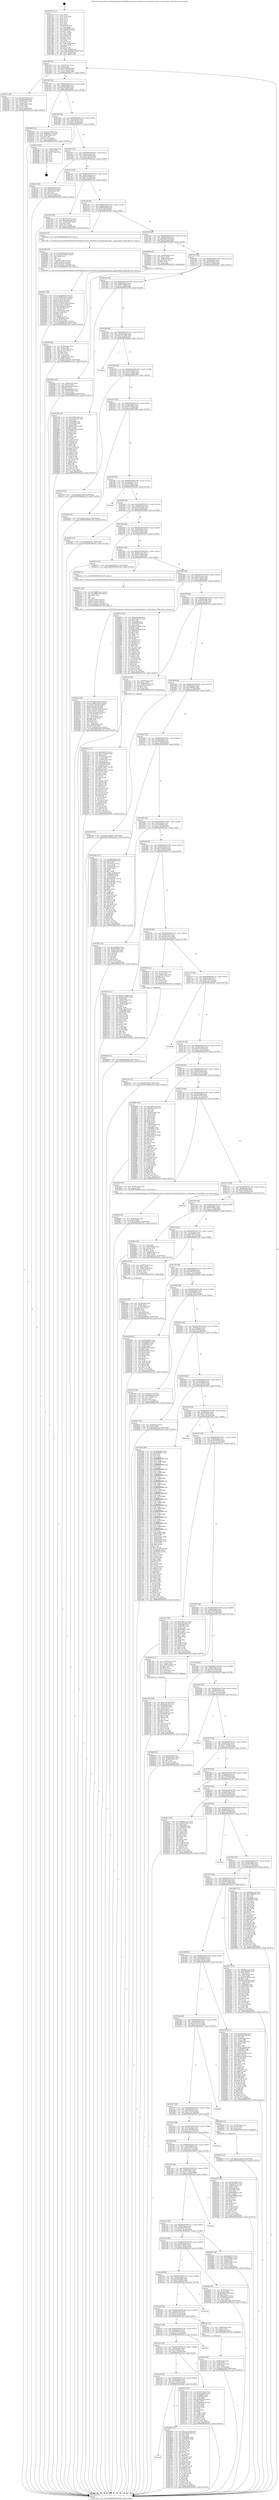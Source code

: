 digraph "0x401430" {
  label = "0x401430 (/mnt/c/Users/mathe/Desktop/tcc/POCII/binaries/extr_darknetsrcconvolutional_layer.c_swap_binary_Final-ollvm.out::main(0))"
  labelloc = "t"
  node[shape=record]

  Entry [label="",width=0.3,height=0.3,shape=circle,fillcolor=black,style=filled]
  "0x40149f" [label="{
     0x40149f [32]\l
     | [instrs]\l
     &nbsp;&nbsp;0x40149f \<+6\>: mov -0xa0(%rbp),%eax\l
     &nbsp;&nbsp;0x4014a5 \<+2\>: mov %eax,%ecx\l
     &nbsp;&nbsp;0x4014a7 \<+6\>: sub $0x84a66394,%ecx\l
     &nbsp;&nbsp;0x4014ad \<+6\>: mov %eax,-0xb4(%rbp)\l
     &nbsp;&nbsp;0x4014b3 \<+6\>: mov %ecx,-0xb8(%rbp)\l
     &nbsp;&nbsp;0x4014b9 \<+6\>: je 00000000004023c7 \<main+0xf97\>\l
  }"]
  "0x4023c7" [label="{
     0x4023c7 [36]\l
     | [instrs]\l
     &nbsp;&nbsp;0x4023c7 \<+5\>: mov $0xa5537bb2,%eax\l
     &nbsp;&nbsp;0x4023cc \<+5\>: mov $0x9626c94f,%ecx\l
     &nbsp;&nbsp;0x4023d1 \<+4\>: mov -0x50(%rbp),%rdx\l
     &nbsp;&nbsp;0x4023d5 \<+2\>: mov (%rdx),%esi\l
     &nbsp;&nbsp;0x4023d7 \<+4\>: mov -0x58(%rbp),%rdx\l
     &nbsp;&nbsp;0x4023db \<+2\>: cmp (%rdx),%esi\l
     &nbsp;&nbsp;0x4023dd \<+3\>: cmovl %ecx,%eax\l
     &nbsp;&nbsp;0x4023e0 \<+6\>: mov %eax,-0xa0(%rbp)\l
     &nbsp;&nbsp;0x4023e6 \<+5\>: jmp 0000000000402c44 \<main+0x1814\>\l
  }"]
  "0x4014bf" [label="{
     0x4014bf [28]\l
     | [instrs]\l
     &nbsp;&nbsp;0x4014bf \<+5\>: jmp 00000000004014c4 \<main+0x94\>\l
     &nbsp;&nbsp;0x4014c4 \<+6\>: mov -0xb4(%rbp),%eax\l
     &nbsp;&nbsp;0x4014ca \<+5\>: sub $0x84b4af28,%eax\l
     &nbsp;&nbsp;0x4014cf \<+6\>: mov %eax,-0xbc(%rbp)\l
     &nbsp;&nbsp;0x4014d5 \<+6\>: je 00000000004020b8 \<main+0xc88\>\l
  }"]
  Exit [label="",width=0.3,height=0.3,shape=circle,fillcolor=black,style=filled,peripheries=2]
  "0x4020b8" [label="{
     0x4020b8 [30]\l
     | [instrs]\l
     &nbsp;&nbsp;0x4020b8 \<+5\>: mov $0xe87d7653,%eax\l
     &nbsp;&nbsp;0x4020bd \<+5\>: mov $0x99dac779,%ecx\l
     &nbsp;&nbsp;0x4020c2 \<+3\>: mov -0x2b(%rbp),%dl\l
     &nbsp;&nbsp;0x4020c5 \<+3\>: test $0x1,%dl\l
     &nbsp;&nbsp;0x4020c8 \<+3\>: cmovne %ecx,%eax\l
     &nbsp;&nbsp;0x4020cb \<+6\>: mov %eax,-0xa0(%rbp)\l
     &nbsp;&nbsp;0x4020d1 \<+5\>: jmp 0000000000402c44 \<main+0x1814\>\l
  }"]
  "0x4014db" [label="{
     0x4014db [28]\l
     | [instrs]\l
     &nbsp;&nbsp;0x4014db \<+5\>: jmp 00000000004014e0 \<main+0xb0\>\l
     &nbsp;&nbsp;0x4014e0 \<+6\>: mov -0xb4(%rbp),%eax\l
     &nbsp;&nbsp;0x4014e6 \<+5\>: sub $0x8c30b1cd,%eax\l
     &nbsp;&nbsp;0x4014eb \<+6\>: mov %eax,-0xc0(%rbp)\l
     &nbsp;&nbsp;0x4014f1 \<+6\>: je 0000000000402a7f \<main+0x164f\>\l
  }"]
  "0x40293e" [label="{
     0x40293e [15]\l
     | [instrs]\l
     &nbsp;&nbsp;0x40293e \<+10\>: movl $0xb31a0cc0,-0xa0(%rbp)\l
     &nbsp;&nbsp;0x402948 \<+5\>: jmp 0000000000402c44 \<main+0x1814\>\l
  }"]
  "0x402a7f" [label="{
     0x402a7f [24]\l
     | [instrs]\l
     &nbsp;&nbsp;0x402a7f \<+7\>: mov -0x98(%rbp),%rax\l
     &nbsp;&nbsp;0x402a86 \<+2\>: mov (%rax),%eax\l
     &nbsp;&nbsp;0x402a88 \<+4\>: lea -0x28(%rbp),%rsp\l
     &nbsp;&nbsp;0x402a8c \<+1\>: pop %rbx\l
     &nbsp;&nbsp;0x402a8d \<+2\>: pop %r12\l
     &nbsp;&nbsp;0x402a8f \<+2\>: pop %r13\l
     &nbsp;&nbsp;0x402a91 \<+2\>: pop %r14\l
     &nbsp;&nbsp;0x402a93 \<+2\>: pop %r15\l
     &nbsp;&nbsp;0x402a95 \<+1\>: pop %rbp\l
     &nbsp;&nbsp;0x402a96 \<+1\>: ret\l
  }"]
  "0x4014f7" [label="{
     0x4014f7 [28]\l
     | [instrs]\l
     &nbsp;&nbsp;0x4014f7 \<+5\>: jmp 00000000004014fc \<main+0xcc\>\l
     &nbsp;&nbsp;0x4014fc \<+6\>: mov -0xb4(%rbp),%eax\l
     &nbsp;&nbsp;0x401502 \<+5\>: sub $0x8cbab590,%eax\l
     &nbsp;&nbsp;0x401507 \<+6\>: mov %eax,-0xc4(%rbp)\l
     &nbsp;&nbsp;0x40150d \<+6\>: je 00000000004021ee \<main+0xdbe\>\l
  }"]
  "0x402765" [label="{
     0x402765 [100]\l
     | [instrs]\l
     &nbsp;&nbsp;0x402765 \<+5\>: mov $0xa1537c86,%edx\l
     &nbsp;&nbsp;0x40276a \<+5\>: mov $0xe21fc1e8,%esi\l
     &nbsp;&nbsp;0x40276f \<+8\>: mov 0x405068,%r8d\l
     &nbsp;&nbsp;0x402777 \<+8\>: mov 0x405054,%r9d\l
     &nbsp;&nbsp;0x40277f \<+3\>: mov %r8d,%r10d\l
     &nbsp;&nbsp;0x402782 \<+7\>: add $0x4fcef9e,%r10d\l
     &nbsp;&nbsp;0x402789 \<+4\>: sub $0x1,%r10d\l
     &nbsp;&nbsp;0x40278d \<+7\>: sub $0x4fcef9e,%r10d\l
     &nbsp;&nbsp;0x402794 \<+4\>: imul %r10d,%r8d\l
     &nbsp;&nbsp;0x402798 \<+4\>: and $0x1,%r8d\l
     &nbsp;&nbsp;0x40279c \<+4\>: cmp $0x0,%r8d\l
     &nbsp;&nbsp;0x4027a0 \<+4\>: sete %r11b\l
     &nbsp;&nbsp;0x4027a4 \<+4\>: cmp $0xa,%r9d\l
     &nbsp;&nbsp;0x4027a8 \<+3\>: setl %bl\l
     &nbsp;&nbsp;0x4027ab \<+3\>: mov %r11b,%r14b\l
     &nbsp;&nbsp;0x4027ae \<+3\>: and %bl,%r14b\l
     &nbsp;&nbsp;0x4027b1 \<+3\>: xor %bl,%r11b\l
     &nbsp;&nbsp;0x4027b4 \<+3\>: or %r11b,%r14b\l
     &nbsp;&nbsp;0x4027b7 \<+4\>: test $0x1,%r14b\l
     &nbsp;&nbsp;0x4027bb \<+3\>: cmovne %esi,%edx\l
     &nbsp;&nbsp;0x4027be \<+6\>: mov %edx,-0xa0(%rbp)\l
     &nbsp;&nbsp;0x4027c4 \<+5\>: jmp 0000000000402c44 \<main+0x1814\>\l
  }"]
  "0x4021ee" [label="{
     0x4021ee [30]\l
     | [instrs]\l
     &nbsp;&nbsp;0x4021ee \<+5\>: mov $0xfe43f979,%eax\l
     &nbsp;&nbsp;0x4021f3 \<+5\>: mov $0xb291ea6f,%ecx\l
     &nbsp;&nbsp;0x4021f8 \<+3\>: mov -0x2a(%rbp),%dl\l
     &nbsp;&nbsp;0x4021fb \<+3\>: test $0x1,%dl\l
     &nbsp;&nbsp;0x4021fe \<+3\>: cmovne %ecx,%eax\l
     &nbsp;&nbsp;0x402201 \<+6\>: mov %eax,-0xa0(%rbp)\l
     &nbsp;&nbsp;0x402207 \<+5\>: jmp 0000000000402c44 \<main+0x1814\>\l
  }"]
  "0x401513" [label="{
     0x401513 [28]\l
     | [instrs]\l
     &nbsp;&nbsp;0x401513 \<+5\>: jmp 0000000000401518 \<main+0xe8\>\l
     &nbsp;&nbsp;0x401518 \<+6\>: mov -0xb4(%rbp),%eax\l
     &nbsp;&nbsp;0x40151e \<+5\>: sub $0x8fce43d8,%eax\l
     &nbsp;&nbsp;0x401523 \<+6\>: mov %eax,-0xc8(%rbp)\l
     &nbsp;&nbsp;0x401529 \<+6\>: je 0000000000401e33 \<main+0xa03\>\l
  }"]
  "0x401afb" [label="{
     0x401afb\l
  }", style=dashed]
  "0x401e33" [label="{
     0x401e33 [30]\l
     | [instrs]\l
     &nbsp;&nbsp;0x401e33 \<+5\>: mov $0x270e1914,%eax\l
     &nbsp;&nbsp;0x401e38 \<+5\>: mov $0x22d5224d,%ecx\l
     &nbsp;&nbsp;0x401e3d \<+3\>: mov -0x30(%rbp),%edx\l
     &nbsp;&nbsp;0x401e40 \<+3\>: cmp $0x0,%edx\l
     &nbsp;&nbsp;0x401e43 \<+3\>: cmove %ecx,%eax\l
     &nbsp;&nbsp;0x401e46 \<+6\>: mov %eax,-0xa0(%rbp)\l
     &nbsp;&nbsp;0x401e4c \<+5\>: jmp 0000000000402c44 \<main+0x1814\>\l
  }"]
  "0x40152f" [label="{
     0x40152f [28]\l
     | [instrs]\l
     &nbsp;&nbsp;0x40152f \<+5\>: jmp 0000000000401534 \<main+0x104\>\l
     &nbsp;&nbsp;0x401534 \<+6\>: mov -0xb4(%rbp),%eax\l
     &nbsp;&nbsp;0x40153a \<+5\>: sub $0x9626c94f,%eax\l
     &nbsp;&nbsp;0x40153f \<+6\>: mov %eax,-0xcc(%rbp)\l
     &nbsp;&nbsp;0x401545 \<+6\>: je 00000000004023eb \<main+0xfbb\>\l
  }"]
  "0x4026bb" [label="{
     0x4026bb [137]\l
     | [instrs]\l
     &nbsp;&nbsp;0x4026bb \<+5\>: mov $0xa1537c86,%eax\l
     &nbsp;&nbsp;0x4026c0 \<+5\>: mov $0x239ee799,%ecx\l
     &nbsp;&nbsp;0x4026c5 \<+2\>: mov $0x1,%dl\l
     &nbsp;&nbsp;0x4026c7 \<+2\>: xor %esi,%esi\l
     &nbsp;&nbsp;0x4026c9 \<+7\>: mov 0x405068,%edi\l
     &nbsp;&nbsp;0x4026d0 \<+8\>: mov 0x405054,%r8d\l
     &nbsp;&nbsp;0x4026d8 \<+3\>: sub $0x1,%esi\l
     &nbsp;&nbsp;0x4026db \<+3\>: mov %edi,%r9d\l
     &nbsp;&nbsp;0x4026de \<+3\>: add %esi,%r9d\l
     &nbsp;&nbsp;0x4026e1 \<+4\>: imul %r9d,%edi\l
     &nbsp;&nbsp;0x4026e5 \<+3\>: and $0x1,%edi\l
     &nbsp;&nbsp;0x4026e8 \<+3\>: cmp $0x0,%edi\l
     &nbsp;&nbsp;0x4026eb \<+4\>: sete %r10b\l
     &nbsp;&nbsp;0x4026ef \<+4\>: cmp $0xa,%r8d\l
     &nbsp;&nbsp;0x4026f3 \<+4\>: setl %r11b\l
     &nbsp;&nbsp;0x4026f7 \<+3\>: mov %r10b,%bl\l
     &nbsp;&nbsp;0x4026fa \<+3\>: xor $0xff,%bl\l
     &nbsp;&nbsp;0x4026fd \<+3\>: mov %r11b,%r14b\l
     &nbsp;&nbsp;0x402700 \<+4\>: xor $0xff,%r14b\l
     &nbsp;&nbsp;0x402704 \<+3\>: xor $0x1,%dl\l
     &nbsp;&nbsp;0x402707 \<+3\>: mov %bl,%r15b\l
     &nbsp;&nbsp;0x40270a \<+4\>: and $0xff,%r15b\l
     &nbsp;&nbsp;0x40270e \<+3\>: and %dl,%r10b\l
     &nbsp;&nbsp;0x402711 \<+3\>: mov %r14b,%r12b\l
     &nbsp;&nbsp;0x402714 \<+4\>: and $0xff,%r12b\l
     &nbsp;&nbsp;0x402718 \<+3\>: and %dl,%r11b\l
     &nbsp;&nbsp;0x40271b \<+3\>: or %r10b,%r15b\l
     &nbsp;&nbsp;0x40271e \<+3\>: or %r11b,%r12b\l
     &nbsp;&nbsp;0x402721 \<+3\>: xor %r12b,%r15b\l
     &nbsp;&nbsp;0x402724 \<+3\>: or %r14b,%bl\l
     &nbsp;&nbsp;0x402727 \<+3\>: xor $0xff,%bl\l
     &nbsp;&nbsp;0x40272a \<+3\>: or $0x1,%dl\l
     &nbsp;&nbsp;0x40272d \<+2\>: and %dl,%bl\l
     &nbsp;&nbsp;0x40272f \<+3\>: or %bl,%r15b\l
     &nbsp;&nbsp;0x402732 \<+4\>: test $0x1,%r15b\l
     &nbsp;&nbsp;0x402736 \<+3\>: cmovne %ecx,%eax\l
     &nbsp;&nbsp;0x402739 \<+6\>: mov %eax,-0xa0(%rbp)\l
     &nbsp;&nbsp;0x40273f \<+5\>: jmp 0000000000402c44 \<main+0x1814\>\l
  }"]
  "0x4023eb" [label="{
     0x4023eb [5]\l
     | [instrs]\l
     &nbsp;&nbsp;0x4023eb \<+5\>: call 0000000000401160 \<next_i\>\l
     | [calls]\l
     &nbsp;&nbsp;0x401160 \{1\} (/mnt/c/Users/mathe/Desktop/tcc/POCII/binaries/extr_darknetsrcconvolutional_layer.c_swap_binary_Final-ollvm.out::next_i)\l
  }"]
  "0x40154b" [label="{
     0x40154b [28]\l
     | [instrs]\l
     &nbsp;&nbsp;0x40154b \<+5\>: jmp 0000000000401550 \<main+0x120\>\l
     &nbsp;&nbsp;0x401550 \<+6\>: mov -0xb4(%rbp),%eax\l
     &nbsp;&nbsp;0x401556 \<+5\>: sub $0x99dac779,%eax\l
     &nbsp;&nbsp;0x40155b \<+6\>: mov %eax,-0xd0(%rbp)\l
     &nbsp;&nbsp;0x401561 \<+6\>: je 00000000004020d6 \<main+0xca6\>\l
  }"]
  "0x40264d" [label="{
     0x40264d [15]\l
     | [instrs]\l
     &nbsp;&nbsp;0x40264d \<+10\>: movl $0xfb75945a,-0xa0(%rbp)\l
     &nbsp;&nbsp;0x402657 \<+5\>: jmp 0000000000402c44 \<main+0x1814\>\l
  }"]
  "0x4020d6" [label="{
     0x4020d6 [29]\l
     | [instrs]\l
     &nbsp;&nbsp;0x4020d6 \<+4\>: mov -0x68(%rbp),%rax\l
     &nbsp;&nbsp;0x4020da \<+6\>: movl $0x1,(%rax)\l
     &nbsp;&nbsp;0x4020e0 \<+4\>: mov -0x68(%rbp),%rax\l
     &nbsp;&nbsp;0x4020e4 \<+3\>: movslq (%rax),%rax\l
     &nbsp;&nbsp;0x4020e7 \<+4\>: shl $0x2,%rax\l
     &nbsp;&nbsp;0x4020eb \<+3\>: mov %rax,%rdi\l
     &nbsp;&nbsp;0x4020ee \<+5\>: call 0000000000401050 \<malloc@plt\>\l
     | [calls]\l
     &nbsp;&nbsp;0x401050 \{1\} (unknown)\l
  }"]
  "0x401567" [label="{
     0x401567 [28]\l
     | [instrs]\l
     &nbsp;&nbsp;0x401567 \<+5\>: jmp 000000000040156c \<main+0x13c\>\l
     &nbsp;&nbsp;0x40156c \<+6\>: mov -0xb4(%rbp),%eax\l
     &nbsp;&nbsp;0x401572 \<+5\>: sub $0x9edfc524,%eax\l
     &nbsp;&nbsp;0x401577 \<+6\>: mov %eax,-0xd4(%rbp)\l
     &nbsp;&nbsp;0x40157d \<+6\>: je 0000000000402481 \<main+0x1051\>\l
  }"]
  "0x4024f0" [label="{
     0x4024f0 [25]\l
     | [instrs]\l
     &nbsp;&nbsp;0x4024f0 \<+4\>: mov -0x48(%rbp),%rax\l
     &nbsp;&nbsp;0x4024f4 \<+6\>: movl $0x0,(%rax)\l
     &nbsp;&nbsp;0x4024fa \<+10\>: movl $0x1ab5145,-0xa0(%rbp)\l
     &nbsp;&nbsp;0x402504 \<+5\>: jmp 0000000000402c44 \<main+0x1814\>\l
  }"]
  "0x402481" [label="{
     0x402481 [42]\l
     | [instrs]\l
     &nbsp;&nbsp;0x402481 \<+4\>: mov -0x50(%rbp),%rax\l
     &nbsp;&nbsp;0x402485 \<+2\>: mov (%rax),%ecx\l
     &nbsp;&nbsp;0x402487 \<+6\>: add $0xe9aaada9,%ecx\l
     &nbsp;&nbsp;0x40248d \<+3\>: add $0x1,%ecx\l
     &nbsp;&nbsp;0x402490 \<+6\>: sub $0xe9aaada9,%ecx\l
     &nbsp;&nbsp;0x402496 \<+4\>: mov -0x50(%rbp),%rax\l
     &nbsp;&nbsp;0x40249a \<+2\>: mov %ecx,(%rax)\l
     &nbsp;&nbsp;0x40249c \<+10\>: movl $0x84a66394,-0xa0(%rbp)\l
     &nbsp;&nbsp;0x4024a6 \<+5\>: jmp 0000000000402c44 \<main+0x1814\>\l
  }"]
  "0x401583" [label="{
     0x401583 [28]\l
     | [instrs]\l
     &nbsp;&nbsp;0x401583 \<+5\>: jmp 0000000000401588 \<main+0x158\>\l
     &nbsp;&nbsp;0x401588 \<+6\>: mov -0xb4(%rbp),%eax\l
     &nbsp;&nbsp;0x40158e \<+5\>: sub $0x9f73efab,%eax\l
     &nbsp;&nbsp;0x401593 \<+6\>: mov %eax,-0xd8(%rbp)\l
     &nbsp;&nbsp;0x401599 \<+6\>: je 00000000004027d8 \<main+0x13a8\>\l
  }"]
  "0x402421" [label="{
     0x402421 [96]\l
     | [instrs]\l
     &nbsp;&nbsp;0x402421 \<+8\>: movsd 0xbdf(%rip),%xmm1\l
     &nbsp;&nbsp;0x402429 \<+8\>: movsd 0xbdf(%rip),%xmm2\l
     &nbsp;&nbsp;0x402431 \<+4\>: cvtss2sd %xmm0,%xmm0\l
     &nbsp;&nbsp;0x402435 \<+4\>: divsd %xmm2,%xmm0\l
     &nbsp;&nbsp;0x402439 \<+4\>: addsd %xmm0,%xmm1\l
     &nbsp;&nbsp;0x40243d \<+8\>: movsd -0x1b0(%rbp),%xmm0\l
     &nbsp;&nbsp;0x402445 \<+4\>: mulsd %xmm1,%xmm0\l
     &nbsp;&nbsp;0x402449 \<+4\>: cvtsd2ss %xmm0,%xmm0\l
     &nbsp;&nbsp;0x40244d \<+4\>: mov -0x78(%rbp),%rsi\l
     &nbsp;&nbsp;0x402451 \<+3\>: mov (%rsi),%rsi\l
     &nbsp;&nbsp;0x402454 \<+4\>: mov -0x70(%rbp),%rdi\l
     &nbsp;&nbsp;0x402458 \<+3\>: movslq (%rdi),%rdi\l
     &nbsp;&nbsp;0x40245b \<+4\>: shl $0x4,%rdi\l
     &nbsp;&nbsp;0x40245f \<+3\>: add %rdi,%rsi\l
     &nbsp;&nbsp;0x402462 \<+4\>: mov 0x8(%rsi),%rsi\l
     &nbsp;&nbsp;0x402466 \<+4\>: mov -0x50(%rbp),%rdi\l
     &nbsp;&nbsp;0x40246a \<+3\>: movslq (%rdi),%rdi\l
     &nbsp;&nbsp;0x40246d \<+5\>: movss %xmm0,(%rsi,%rdi,4)\l
     &nbsp;&nbsp;0x402472 \<+10\>: movl $0x9edfc524,-0xa0(%rbp)\l
     &nbsp;&nbsp;0x40247c \<+5\>: jmp 0000000000402c44 \<main+0x1814\>\l
  }"]
  "0x4027d8" [label="{
     0x4027d8 [147]\l
     | [instrs]\l
     &nbsp;&nbsp;0x4027d8 \<+5\>: mov $0x7e89141f,%eax\l
     &nbsp;&nbsp;0x4027dd \<+5\>: mov $0xe632e305,%ecx\l
     &nbsp;&nbsp;0x4027e2 \<+2\>: mov $0x1,%dl\l
     &nbsp;&nbsp;0x4027e4 \<+7\>: mov 0x405068,%esi\l
     &nbsp;&nbsp;0x4027eb \<+7\>: mov 0x405054,%edi\l
     &nbsp;&nbsp;0x4027f2 \<+3\>: mov %esi,%r8d\l
     &nbsp;&nbsp;0x4027f5 \<+7\>: sub $0x88cad7c2,%r8d\l
     &nbsp;&nbsp;0x4027fc \<+4\>: sub $0x1,%r8d\l
     &nbsp;&nbsp;0x402800 \<+7\>: add $0x88cad7c2,%r8d\l
     &nbsp;&nbsp;0x402807 \<+4\>: imul %r8d,%esi\l
     &nbsp;&nbsp;0x40280b \<+3\>: and $0x1,%esi\l
     &nbsp;&nbsp;0x40280e \<+3\>: cmp $0x0,%esi\l
     &nbsp;&nbsp;0x402811 \<+4\>: sete %r9b\l
     &nbsp;&nbsp;0x402815 \<+3\>: cmp $0xa,%edi\l
     &nbsp;&nbsp;0x402818 \<+4\>: setl %r10b\l
     &nbsp;&nbsp;0x40281c \<+3\>: mov %r9b,%r11b\l
     &nbsp;&nbsp;0x40281f \<+4\>: xor $0xff,%r11b\l
     &nbsp;&nbsp;0x402823 \<+3\>: mov %r10b,%bl\l
     &nbsp;&nbsp;0x402826 \<+3\>: xor $0xff,%bl\l
     &nbsp;&nbsp;0x402829 \<+3\>: xor $0x1,%dl\l
     &nbsp;&nbsp;0x40282c \<+3\>: mov %r11b,%r14b\l
     &nbsp;&nbsp;0x40282f \<+4\>: and $0xff,%r14b\l
     &nbsp;&nbsp;0x402833 \<+3\>: and %dl,%r9b\l
     &nbsp;&nbsp;0x402836 \<+3\>: mov %bl,%r15b\l
     &nbsp;&nbsp;0x402839 \<+4\>: and $0xff,%r15b\l
     &nbsp;&nbsp;0x40283d \<+3\>: and %dl,%r10b\l
     &nbsp;&nbsp;0x402840 \<+3\>: or %r9b,%r14b\l
     &nbsp;&nbsp;0x402843 \<+3\>: or %r10b,%r15b\l
     &nbsp;&nbsp;0x402846 \<+3\>: xor %r15b,%r14b\l
     &nbsp;&nbsp;0x402849 \<+3\>: or %bl,%r11b\l
     &nbsp;&nbsp;0x40284c \<+4\>: xor $0xff,%r11b\l
     &nbsp;&nbsp;0x402850 \<+3\>: or $0x1,%dl\l
     &nbsp;&nbsp;0x402853 \<+3\>: and %dl,%r11b\l
     &nbsp;&nbsp;0x402856 \<+3\>: or %r11b,%r14b\l
     &nbsp;&nbsp;0x402859 \<+4\>: test $0x1,%r14b\l
     &nbsp;&nbsp;0x40285d \<+3\>: cmovne %ecx,%eax\l
     &nbsp;&nbsp;0x402860 \<+6\>: mov %eax,-0xa0(%rbp)\l
     &nbsp;&nbsp;0x402866 \<+5\>: jmp 0000000000402c44 \<main+0x1814\>\l
  }"]
  "0x40159f" [label="{
     0x40159f [28]\l
     | [instrs]\l
     &nbsp;&nbsp;0x40159f \<+5\>: jmp 00000000004015a4 \<main+0x174\>\l
     &nbsp;&nbsp;0x4015a4 \<+6\>: mov -0xb4(%rbp),%eax\l
     &nbsp;&nbsp;0x4015aa \<+5\>: sub $0xa1537c86,%eax\l
     &nbsp;&nbsp;0x4015af \<+6\>: mov %eax,-0xdc(%rbp)\l
     &nbsp;&nbsp;0x4015b5 \<+6\>: je 0000000000402bd3 \<main+0x17a3\>\l
  }"]
  "0x4023f0" [label="{
     0x4023f0 [49]\l
     | [instrs]\l
     &nbsp;&nbsp;0x4023f0 \<+8\>: movsd 0xc20(%rip),%xmm0\l
     &nbsp;&nbsp;0x4023f8 \<+8\>: movsd 0xc20(%rip),%xmm1\l
     &nbsp;&nbsp;0x402400 \<+5\>: mov $0x2,%ecx\l
     &nbsp;&nbsp;0x402405 \<+1\>: cltd\l
     &nbsp;&nbsp;0x402406 \<+2\>: idiv %ecx\l
     &nbsp;&nbsp;0x402408 \<+4\>: cvtsi2sd %edx,%xmm2\l
     &nbsp;&nbsp;0x40240c \<+4\>: mulsd %xmm2,%xmm1\l
     &nbsp;&nbsp;0x402410 \<+4\>: addsd %xmm0,%xmm1\l
     &nbsp;&nbsp;0x402414 \<+8\>: movsd %xmm1,-0x1b0(%rbp)\l
     &nbsp;&nbsp;0x40241c \<+5\>: call 0000000000401360 \<next_f\>\l
     | [calls]\l
     &nbsp;&nbsp;0x401360 \{1\} (/mnt/c/Users/mathe/Desktop/tcc/POCII/binaries/extr_darknetsrcconvolutional_layer.c_swap_binary_Final-ollvm.out::next_f)\l
  }"]
  "0x402bd3" [label="{
     0x402bd3\l
  }", style=dashed]
  "0x4015bb" [label="{
     0x4015bb [28]\l
     | [instrs]\l
     &nbsp;&nbsp;0x4015bb \<+5\>: jmp 00000000004015c0 \<main+0x190\>\l
     &nbsp;&nbsp;0x4015c0 \<+6\>: mov -0xb4(%rbp),%eax\l
     &nbsp;&nbsp;0x4015c6 \<+5\>: sub $0xa1cdead9,%eax\l
     &nbsp;&nbsp;0x4015cb \<+6\>: mov %eax,-0xe0(%rbp)\l
     &nbsp;&nbsp;0x4015d1 \<+6\>: je 0000000000401f75 \<main+0xb45\>\l
  }"]
  "0x402395" [label="{
     0x402395 [50]\l
     | [instrs]\l
     &nbsp;&nbsp;0x402395 \<+4\>: mov -0x78(%rbp),%rdi\l
     &nbsp;&nbsp;0x402399 \<+3\>: mov (%rdi),%rdi\l
     &nbsp;&nbsp;0x40239c \<+4\>: mov -0x70(%rbp),%rcx\l
     &nbsp;&nbsp;0x4023a0 \<+3\>: movslq (%rcx),%rcx\l
     &nbsp;&nbsp;0x4023a3 \<+4\>: shl $0x4,%rcx\l
     &nbsp;&nbsp;0x4023a7 \<+3\>: add %rcx,%rdi\l
     &nbsp;&nbsp;0x4023aa \<+4\>: mov %rax,0x8(%rdi)\l
     &nbsp;&nbsp;0x4023ae \<+4\>: mov -0x50(%rbp),%rax\l
     &nbsp;&nbsp;0x4023b2 \<+6\>: movl $0x0,(%rax)\l
     &nbsp;&nbsp;0x4023b8 \<+10\>: movl $0x84a66394,-0xa0(%rbp)\l
     &nbsp;&nbsp;0x4023c2 \<+5\>: jmp 0000000000402c44 \<main+0x1814\>\l
  }"]
  "0x401f75" [label="{
     0x401f75 [15]\l
     | [instrs]\l
     &nbsp;&nbsp;0x401f75 \<+10\>: movl $0x3d017bf5,-0xa0(%rbp)\l
     &nbsp;&nbsp;0x401f7f \<+5\>: jmp 0000000000402c44 \<main+0x1814\>\l
  }"]
  "0x4015d7" [label="{
     0x4015d7 [28]\l
     | [instrs]\l
     &nbsp;&nbsp;0x4015d7 \<+5\>: jmp 00000000004015dc \<main+0x1ac\>\l
     &nbsp;&nbsp;0x4015dc \<+6\>: mov -0xb4(%rbp),%eax\l
     &nbsp;&nbsp;0x4015e2 \<+5\>: sub $0xa5537bb2,%eax\l
     &nbsp;&nbsp;0x4015e7 \<+6\>: mov %eax,-0xe4(%rbp)\l
     &nbsp;&nbsp;0x4015ed \<+6\>: je 00000000004024ab \<main+0x107b\>\l
  }"]
  "0x402242" [label="{
     0x402242 [95]\l
     | [instrs]\l
     &nbsp;&nbsp;0x402242 \<+8\>: movsd 0xdbe(%rip),%xmm1\l
     &nbsp;&nbsp;0x40224a \<+8\>: movsd 0xdbe(%rip),%xmm2\l
     &nbsp;&nbsp;0x402252 \<+4\>: cvtss2sd %xmm0,%xmm0\l
     &nbsp;&nbsp;0x402256 \<+4\>: divsd %xmm2,%xmm0\l
     &nbsp;&nbsp;0x40225a \<+4\>: addsd %xmm0,%xmm1\l
     &nbsp;&nbsp;0x40225e \<+8\>: movsd -0x1a8(%rbp),%xmm0\l
     &nbsp;&nbsp;0x402266 \<+4\>: mulsd %xmm1,%xmm0\l
     &nbsp;&nbsp;0x40226a \<+4\>: cvtsd2ss %xmm0,%xmm0\l
     &nbsp;&nbsp;0x40226e \<+4\>: mov -0x78(%rbp),%rsi\l
     &nbsp;&nbsp;0x402272 \<+3\>: mov (%rsi),%rsi\l
     &nbsp;&nbsp;0x402275 \<+4\>: mov -0x70(%rbp),%rdi\l
     &nbsp;&nbsp;0x402279 \<+3\>: movslq (%rdi),%rdi\l
     &nbsp;&nbsp;0x40227c \<+4\>: shl $0x4,%rdi\l
     &nbsp;&nbsp;0x402280 \<+3\>: add %rdi,%rsi\l
     &nbsp;&nbsp;0x402283 \<+3\>: mov (%rsi),%rsi\l
     &nbsp;&nbsp;0x402286 \<+4\>: mov -0x60(%rbp),%rdi\l
     &nbsp;&nbsp;0x40228a \<+3\>: movslq (%rdi),%rdi\l
     &nbsp;&nbsp;0x40228d \<+5\>: movss %xmm0,(%rsi,%rdi,4)\l
     &nbsp;&nbsp;0x402292 \<+10\>: movl $0x3863c29f,-0xa0(%rbp)\l
     &nbsp;&nbsp;0x40229c \<+5\>: jmp 0000000000402c44 \<main+0x1814\>\l
  }"]
  "0x4024ab" [label="{
     0x4024ab [15]\l
     | [instrs]\l
     &nbsp;&nbsp;0x4024ab \<+10\>: movl $0x5a704ec7,-0xa0(%rbp)\l
     &nbsp;&nbsp;0x4024b5 \<+5\>: jmp 0000000000402c44 \<main+0x1814\>\l
  }"]
  "0x4015f3" [label="{
     0x4015f3 [28]\l
     | [instrs]\l
     &nbsp;&nbsp;0x4015f3 \<+5\>: jmp 00000000004015f8 \<main+0x1c8\>\l
     &nbsp;&nbsp;0x4015f8 \<+6\>: mov -0xb4(%rbp),%eax\l
     &nbsp;&nbsp;0x4015fe \<+5\>: sub $0xac86afb1,%eax\l
     &nbsp;&nbsp;0x401603 \<+6\>: mov %eax,-0xe8(%rbp)\l
     &nbsp;&nbsp;0x401609 \<+6\>: je 0000000000402a97 \<main+0x1667\>\l
  }"]
  "0x402211" [label="{
     0x402211 [49]\l
     | [instrs]\l
     &nbsp;&nbsp;0x402211 \<+8\>: movsd 0xdff(%rip),%xmm0\l
     &nbsp;&nbsp;0x402219 \<+8\>: movsd 0xdff(%rip),%xmm1\l
     &nbsp;&nbsp;0x402221 \<+5\>: mov $0x2,%ecx\l
     &nbsp;&nbsp;0x402226 \<+1\>: cltd\l
     &nbsp;&nbsp;0x402227 \<+2\>: idiv %ecx\l
     &nbsp;&nbsp;0x402229 \<+4\>: cvtsi2sd %edx,%xmm2\l
     &nbsp;&nbsp;0x40222d \<+4\>: mulsd %xmm2,%xmm1\l
     &nbsp;&nbsp;0x402231 \<+4\>: addsd %xmm0,%xmm1\l
     &nbsp;&nbsp;0x402235 \<+8\>: movsd %xmm1,-0x1a8(%rbp)\l
     &nbsp;&nbsp;0x40223d \<+5\>: call 0000000000401360 \<next_f\>\l
     | [calls]\l
     &nbsp;&nbsp;0x401360 \{1\} (/mnt/c/Users/mathe/Desktop/tcc/POCII/binaries/extr_darknetsrcconvolutional_layer.c_swap_binary_Final-ollvm.out::next_f)\l
  }"]
  "0x402a97" [label="{
     0x402a97\l
  }", style=dashed]
  "0x40160f" [label="{
     0x40160f [28]\l
     | [instrs]\l
     &nbsp;&nbsp;0x40160f \<+5\>: jmp 0000000000401614 \<main+0x1e4\>\l
     &nbsp;&nbsp;0x401614 \<+6\>: mov -0xb4(%rbp),%eax\l
     &nbsp;&nbsp;0x40161a \<+5\>: sub $0xadbd1ae8,%eax\l
     &nbsp;&nbsp;0x40161f \<+6\>: mov %eax,-0xec(%rbp)\l
     &nbsp;&nbsp;0x401625 \<+6\>: je 0000000000402920 \<main+0x14f0\>\l
  }"]
  "0x401adf" [label="{
     0x401adf [28]\l
     | [instrs]\l
     &nbsp;&nbsp;0x401adf \<+5\>: jmp 0000000000401ae4 \<main+0x6b4\>\l
     &nbsp;&nbsp;0x401ae4 \<+6\>: mov -0xb4(%rbp),%eax\l
     &nbsp;&nbsp;0x401aea \<+5\>: sub $0x7dfb8803,%eax\l
     &nbsp;&nbsp;0x401aef \<+6\>: mov %eax,-0x19c(%rbp)\l
     &nbsp;&nbsp;0x401af5 \<+6\>: je 00000000004026bb \<main+0x128b\>\l
  }"]
  "0x402920" [label="{
     0x402920 [15]\l
     | [instrs]\l
     &nbsp;&nbsp;0x402920 \<+10\>: movl $0x4fee47af,-0xa0(%rbp)\l
     &nbsp;&nbsp;0x40292a \<+5\>: jmp 0000000000402c44 \<main+0x1814\>\l
  }"]
  "0x40162b" [label="{
     0x40162b [28]\l
     | [instrs]\l
     &nbsp;&nbsp;0x40162b \<+5\>: jmp 0000000000401630 \<main+0x200\>\l
     &nbsp;&nbsp;0x401630 \<+6\>: mov -0xb4(%rbp),%eax\l
     &nbsp;&nbsp;0x401636 \<+5\>: sub $0xae0a074e,%eax\l
     &nbsp;&nbsp;0x40163b \<+6\>: mov %eax,-0xf0(%rbp)\l
     &nbsp;&nbsp;0x401641 \<+6\>: je 0000000000402a70 \<main+0x1640\>\l
  }"]
  "0x402124" [label="{
     0x402124 [91]\l
     | [instrs]\l
     &nbsp;&nbsp;0x402124 \<+5\>: mov $0x2737ede9,%eax\l
     &nbsp;&nbsp;0x402129 \<+5\>: mov $0xcf1bbe5d,%ecx\l
     &nbsp;&nbsp;0x40212e \<+7\>: mov 0x405068,%edx\l
     &nbsp;&nbsp;0x402135 \<+7\>: mov 0x405054,%esi\l
     &nbsp;&nbsp;0x40213c \<+2\>: mov %edx,%edi\l
     &nbsp;&nbsp;0x40213e \<+6\>: add $0xdd282135,%edi\l
     &nbsp;&nbsp;0x402144 \<+3\>: sub $0x1,%edi\l
     &nbsp;&nbsp;0x402147 \<+6\>: sub $0xdd282135,%edi\l
     &nbsp;&nbsp;0x40214d \<+3\>: imul %edi,%edx\l
     &nbsp;&nbsp;0x402150 \<+3\>: and $0x1,%edx\l
     &nbsp;&nbsp;0x402153 \<+3\>: cmp $0x0,%edx\l
     &nbsp;&nbsp;0x402156 \<+4\>: sete %r8b\l
     &nbsp;&nbsp;0x40215a \<+3\>: cmp $0xa,%esi\l
     &nbsp;&nbsp;0x40215d \<+4\>: setl %r9b\l
     &nbsp;&nbsp;0x402161 \<+3\>: mov %r8b,%r10b\l
     &nbsp;&nbsp;0x402164 \<+3\>: and %r9b,%r10b\l
     &nbsp;&nbsp;0x402167 \<+3\>: xor %r9b,%r8b\l
     &nbsp;&nbsp;0x40216a \<+3\>: or %r8b,%r10b\l
     &nbsp;&nbsp;0x40216d \<+4\>: test $0x1,%r10b\l
     &nbsp;&nbsp;0x402171 \<+3\>: cmovne %ecx,%eax\l
     &nbsp;&nbsp;0x402174 \<+6\>: mov %eax,-0xa0(%rbp)\l
     &nbsp;&nbsp;0x40217a \<+5\>: jmp 0000000000402c44 \<main+0x1814\>\l
  }"]
  "0x402a70" [label="{
     0x402a70 [15]\l
     | [instrs]\l
     &nbsp;&nbsp;0x402a70 \<+10\>: movl $0x8c30b1cd,-0xa0(%rbp)\l
     &nbsp;&nbsp;0x402a7a \<+5\>: jmp 0000000000402c44 \<main+0x1814\>\l
  }"]
  "0x401647" [label="{
     0x401647 [28]\l
     | [instrs]\l
     &nbsp;&nbsp;0x401647 \<+5\>: jmp 000000000040164c \<main+0x21c\>\l
     &nbsp;&nbsp;0x40164c \<+6\>: mov -0xb4(%rbp),%eax\l
     &nbsp;&nbsp;0x401652 \<+5\>: sub $0xb291ea6f,%eax\l
     &nbsp;&nbsp;0x401657 \<+6\>: mov %eax,-0xf4(%rbp)\l
     &nbsp;&nbsp;0x40165d \<+6\>: je 000000000040220c \<main+0xddc\>\l
  }"]
  "0x401ac3" [label="{
     0x401ac3 [28]\l
     | [instrs]\l
     &nbsp;&nbsp;0x401ac3 \<+5\>: jmp 0000000000401ac8 \<main+0x698\>\l
     &nbsp;&nbsp;0x401ac8 \<+6\>: mov -0xb4(%rbp),%eax\l
     &nbsp;&nbsp;0x401ace \<+5\>: sub $0x7cf5d2f7,%eax\l
     &nbsp;&nbsp;0x401ad3 \<+6\>: mov %eax,-0x198(%rbp)\l
     &nbsp;&nbsp;0x401ad9 \<+6\>: je 0000000000402124 \<main+0xcf4\>\l
  }"]
  "0x40220c" [label="{
     0x40220c [5]\l
     | [instrs]\l
     &nbsp;&nbsp;0x40220c \<+5\>: call 0000000000401160 \<next_i\>\l
     | [calls]\l
     &nbsp;&nbsp;0x401160 \{1\} (/mnt/c/Users/mathe/Desktop/tcc/POCII/binaries/extr_darknetsrcconvolutional_layer.c_swap_binary_Final-ollvm.out::next_i)\l
  }"]
  "0x401663" [label="{
     0x401663 [28]\l
     | [instrs]\l
     &nbsp;&nbsp;0x401663 \<+5\>: jmp 0000000000401668 \<main+0x238\>\l
     &nbsp;&nbsp;0x401668 \<+6\>: mov -0xb4(%rbp),%eax\l
     &nbsp;&nbsp;0x40166e \<+5\>: sub $0xb31a0cc0,%eax\l
     &nbsp;&nbsp;0x401673 \<+6\>: mov %eax,-0xf8(%rbp)\l
     &nbsp;&nbsp;0x401679 \<+6\>: je 0000000000402970 \<main+0x1540\>\l
  }"]
  "0x40295c" [label="{
     0x40295c\l
  }", style=dashed]
  "0x402970" [label="{
     0x402970 [147]\l
     | [instrs]\l
     &nbsp;&nbsp;0x402970 \<+5\>: mov $0x5e0e28f4,%eax\l
     &nbsp;&nbsp;0x402975 \<+5\>: mov $0x4f222573,%ecx\l
     &nbsp;&nbsp;0x40297a \<+2\>: mov $0x1,%dl\l
     &nbsp;&nbsp;0x40297c \<+7\>: mov 0x405068,%esi\l
     &nbsp;&nbsp;0x402983 \<+7\>: mov 0x405054,%edi\l
     &nbsp;&nbsp;0x40298a \<+3\>: mov %esi,%r8d\l
     &nbsp;&nbsp;0x40298d \<+7\>: add $0xb32239bd,%r8d\l
     &nbsp;&nbsp;0x402994 \<+4\>: sub $0x1,%r8d\l
     &nbsp;&nbsp;0x402998 \<+7\>: sub $0xb32239bd,%r8d\l
     &nbsp;&nbsp;0x40299f \<+4\>: imul %r8d,%esi\l
     &nbsp;&nbsp;0x4029a3 \<+3\>: and $0x1,%esi\l
     &nbsp;&nbsp;0x4029a6 \<+3\>: cmp $0x0,%esi\l
     &nbsp;&nbsp;0x4029a9 \<+4\>: sete %r9b\l
     &nbsp;&nbsp;0x4029ad \<+3\>: cmp $0xa,%edi\l
     &nbsp;&nbsp;0x4029b0 \<+4\>: setl %r10b\l
     &nbsp;&nbsp;0x4029b4 \<+3\>: mov %r9b,%r11b\l
     &nbsp;&nbsp;0x4029b7 \<+4\>: xor $0xff,%r11b\l
     &nbsp;&nbsp;0x4029bb \<+3\>: mov %r10b,%bl\l
     &nbsp;&nbsp;0x4029be \<+3\>: xor $0xff,%bl\l
     &nbsp;&nbsp;0x4029c1 \<+3\>: xor $0x1,%dl\l
     &nbsp;&nbsp;0x4029c4 \<+3\>: mov %r11b,%r14b\l
     &nbsp;&nbsp;0x4029c7 \<+4\>: and $0xff,%r14b\l
     &nbsp;&nbsp;0x4029cb \<+3\>: and %dl,%r9b\l
     &nbsp;&nbsp;0x4029ce \<+3\>: mov %bl,%r15b\l
     &nbsp;&nbsp;0x4029d1 \<+4\>: and $0xff,%r15b\l
     &nbsp;&nbsp;0x4029d5 \<+3\>: and %dl,%r10b\l
     &nbsp;&nbsp;0x4029d8 \<+3\>: or %r9b,%r14b\l
     &nbsp;&nbsp;0x4029db \<+3\>: or %r10b,%r15b\l
     &nbsp;&nbsp;0x4029de \<+3\>: xor %r15b,%r14b\l
     &nbsp;&nbsp;0x4029e1 \<+3\>: or %bl,%r11b\l
     &nbsp;&nbsp;0x4029e4 \<+4\>: xor $0xff,%r11b\l
     &nbsp;&nbsp;0x4029e8 \<+3\>: or $0x1,%dl\l
     &nbsp;&nbsp;0x4029eb \<+3\>: and %dl,%r11b\l
     &nbsp;&nbsp;0x4029ee \<+3\>: or %r11b,%r14b\l
     &nbsp;&nbsp;0x4029f1 \<+4\>: test $0x1,%r14b\l
     &nbsp;&nbsp;0x4029f5 \<+3\>: cmovne %ecx,%eax\l
     &nbsp;&nbsp;0x4029f8 \<+6\>: mov %eax,-0xa0(%rbp)\l
     &nbsp;&nbsp;0x4029fe \<+5\>: jmp 0000000000402c44 \<main+0x1814\>\l
  }"]
  "0x40167f" [label="{
     0x40167f [28]\l
     | [instrs]\l
     &nbsp;&nbsp;0x40167f \<+5\>: jmp 0000000000401684 \<main+0x254\>\l
     &nbsp;&nbsp;0x401684 \<+6\>: mov -0xb4(%rbp),%eax\l
     &nbsp;&nbsp;0x40168a \<+5\>: sub $0xb7f27a69,%eax\l
     &nbsp;&nbsp;0x40168f \<+6\>: mov %eax,-0xfc(%rbp)\l
     &nbsp;&nbsp;0x401695 \<+6\>: je 0000000000401eac \<main+0xa7c\>\l
  }"]
  "0x4020f3" [label="{
     0x4020f3 [49]\l
     | [instrs]\l
     &nbsp;&nbsp;0x4020f3 \<+4\>: mov -0x78(%rbp),%rdi\l
     &nbsp;&nbsp;0x4020f7 \<+3\>: mov (%rdi),%rdi\l
     &nbsp;&nbsp;0x4020fa \<+4\>: mov -0x70(%rbp),%rcx\l
     &nbsp;&nbsp;0x4020fe \<+3\>: movslq (%rcx),%rcx\l
     &nbsp;&nbsp;0x402101 \<+4\>: shl $0x4,%rcx\l
     &nbsp;&nbsp;0x402105 \<+3\>: add %rcx,%rdi\l
     &nbsp;&nbsp;0x402108 \<+3\>: mov %rax,(%rdi)\l
     &nbsp;&nbsp;0x40210b \<+4\>: mov -0x60(%rbp),%rax\l
     &nbsp;&nbsp;0x40210f \<+6\>: movl $0x0,(%rax)\l
     &nbsp;&nbsp;0x402115 \<+10\>: movl $0x7cf5d2f7,-0xa0(%rbp)\l
     &nbsp;&nbsp;0x40211f \<+5\>: jmp 0000000000402c44 \<main+0x1814\>\l
  }"]
  "0x401eac" [label="{
     0x401eac [29]\l
     | [instrs]\l
     &nbsp;&nbsp;0x401eac \<+4\>: mov -0x80(%rbp),%rax\l
     &nbsp;&nbsp;0x401eb0 \<+6\>: movl $0x1,(%rax)\l
     &nbsp;&nbsp;0x401eb6 \<+4\>: mov -0x80(%rbp),%rax\l
     &nbsp;&nbsp;0x401eba \<+3\>: movslq (%rax),%rax\l
     &nbsp;&nbsp;0x401ebd \<+4\>: shl $0x4,%rax\l
     &nbsp;&nbsp;0x401ec1 \<+3\>: mov %rax,%rdi\l
     &nbsp;&nbsp;0x401ec4 \<+5\>: call 0000000000401050 \<malloc@plt\>\l
     | [calls]\l
     &nbsp;&nbsp;0x401050 \{1\} (unknown)\l
  }"]
  "0x40169b" [label="{
     0x40169b [28]\l
     | [instrs]\l
     &nbsp;&nbsp;0x40169b \<+5\>: jmp 00000000004016a0 \<main+0x270\>\l
     &nbsp;&nbsp;0x4016a0 \<+6\>: mov -0xb4(%rbp),%eax\l
     &nbsp;&nbsp;0x4016a6 \<+5\>: sub $0xc0680f0a,%eax\l
     &nbsp;&nbsp;0x4016ab \<+6\>: mov %eax,-0x100(%rbp)\l
     &nbsp;&nbsp;0x4016b1 \<+6\>: je 0000000000402369 \<main+0xf39\>\l
  }"]
  "0x401ec9" [label="{
     0x401ec9 [172]\l
     | [instrs]\l
     &nbsp;&nbsp;0x401ec9 \<+5\>: mov $0x43d01273,%ecx\l
     &nbsp;&nbsp;0x401ece \<+5\>: mov $0xa1cdead9,%edx\l
     &nbsp;&nbsp;0x401ed3 \<+3\>: mov $0x1,%sil\l
     &nbsp;&nbsp;0x401ed6 \<+4\>: mov -0x78(%rbp),%rdi\l
     &nbsp;&nbsp;0x401eda \<+3\>: mov %rax,(%rdi)\l
     &nbsp;&nbsp;0x401edd \<+4\>: mov -0x70(%rbp),%rax\l
     &nbsp;&nbsp;0x401ee1 \<+6\>: movl $0x0,(%rax)\l
     &nbsp;&nbsp;0x401ee7 \<+8\>: mov 0x405068,%r8d\l
     &nbsp;&nbsp;0x401eef \<+8\>: mov 0x405054,%r9d\l
     &nbsp;&nbsp;0x401ef7 \<+3\>: mov %r8d,%r10d\l
     &nbsp;&nbsp;0x401efa \<+7\>: sub $0x5873f817,%r10d\l
     &nbsp;&nbsp;0x401f01 \<+4\>: sub $0x1,%r10d\l
     &nbsp;&nbsp;0x401f05 \<+7\>: add $0x5873f817,%r10d\l
     &nbsp;&nbsp;0x401f0c \<+4\>: imul %r10d,%r8d\l
     &nbsp;&nbsp;0x401f10 \<+4\>: and $0x1,%r8d\l
     &nbsp;&nbsp;0x401f14 \<+4\>: cmp $0x0,%r8d\l
     &nbsp;&nbsp;0x401f18 \<+4\>: sete %r11b\l
     &nbsp;&nbsp;0x401f1c \<+4\>: cmp $0xa,%r9d\l
     &nbsp;&nbsp;0x401f20 \<+3\>: setl %bl\l
     &nbsp;&nbsp;0x401f23 \<+3\>: mov %r11b,%r14b\l
     &nbsp;&nbsp;0x401f26 \<+4\>: xor $0xff,%r14b\l
     &nbsp;&nbsp;0x401f2a \<+3\>: mov %bl,%r15b\l
     &nbsp;&nbsp;0x401f2d \<+4\>: xor $0xff,%r15b\l
     &nbsp;&nbsp;0x401f31 \<+4\>: xor $0x0,%sil\l
     &nbsp;&nbsp;0x401f35 \<+3\>: mov %r14b,%r12b\l
     &nbsp;&nbsp;0x401f38 \<+4\>: and $0x0,%r12b\l
     &nbsp;&nbsp;0x401f3c \<+3\>: and %sil,%r11b\l
     &nbsp;&nbsp;0x401f3f \<+3\>: mov %r15b,%r13b\l
     &nbsp;&nbsp;0x401f42 \<+4\>: and $0x0,%r13b\l
     &nbsp;&nbsp;0x401f46 \<+3\>: and %sil,%bl\l
     &nbsp;&nbsp;0x401f49 \<+3\>: or %r11b,%r12b\l
     &nbsp;&nbsp;0x401f4c \<+3\>: or %bl,%r13b\l
     &nbsp;&nbsp;0x401f4f \<+3\>: xor %r13b,%r12b\l
     &nbsp;&nbsp;0x401f52 \<+3\>: or %r15b,%r14b\l
     &nbsp;&nbsp;0x401f55 \<+4\>: xor $0xff,%r14b\l
     &nbsp;&nbsp;0x401f59 \<+4\>: or $0x0,%sil\l
     &nbsp;&nbsp;0x401f5d \<+3\>: and %sil,%r14b\l
     &nbsp;&nbsp;0x401f60 \<+3\>: or %r14b,%r12b\l
     &nbsp;&nbsp;0x401f63 \<+4\>: test $0x1,%r12b\l
     &nbsp;&nbsp;0x401f67 \<+3\>: cmovne %edx,%ecx\l
     &nbsp;&nbsp;0x401f6a \<+6\>: mov %ecx,-0xa0(%rbp)\l
     &nbsp;&nbsp;0x401f70 \<+5\>: jmp 0000000000402c44 \<main+0x1814\>\l
  }"]
  "0x402369" [label="{
     0x402369 [15]\l
     | [instrs]\l
     &nbsp;&nbsp;0x402369 \<+10\>: movl $0x7cf5d2f7,-0xa0(%rbp)\l
     &nbsp;&nbsp;0x402373 \<+5\>: jmp 0000000000402c44 \<main+0x1814\>\l
  }"]
  "0x4016b7" [label="{
     0x4016b7 [28]\l
     | [instrs]\l
     &nbsp;&nbsp;0x4016b7 \<+5\>: jmp 00000000004016bc \<main+0x28c\>\l
     &nbsp;&nbsp;0x4016bc \<+6\>: mov -0xb4(%rbp),%eax\l
     &nbsp;&nbsp;0x4016c2 \<+5\>: sub $0xc38b49a8,%eax\l
     &nbsp;&nbsp;0x4016c7 \<+6\>: mov %eax,-0x104(%rbp)\l
     &nbsp;&nbsp;0x4016cd \<+6\>: je 000000000040200d \<main+0xbdd\>\l
  }"]
  "0x401e0f" [label="{
     0x401e0f [36]\l
     | [instrs]\l
     &nbsp;&nbsp;0x401e0f \<+7\>: mov -0x88(%rbp),%rdi\l
     &nbsp;&nbsp;0x401e16 \<+2\>: mov %eax,(%rdi)\l
     &nbsp;&nbsp;0x401e18 \<+7\>: mov -0x88(%rbp),%rdi\l
     &nbsp;&nbsp;0x401e1f \<+2\>: mov (%rdi),%eax\l
     &nbsp;&nbsp;0x401e21 \<+3\>: mov %eax,-0x30(%rbp)\l
     &nbsp;&nbsp;0x401e24 \<+10\>: movl $0x8fce43d8,-0xa0(%rbp)\l
     &nbsp;&nbsp;0x401e2e \<+5\>: jmp 0000000000402c44 \<main+0x1814\>\l
  }"]
  "0x40200d" [label="{
     0x40200d [171]\l
     | [instrs]\l
     &nbsp;&nbsp;0x40200d \<+5\>: mov $0x386acead,%eax\l
     &nbsp;&nbsp;0x402012 \<+5\>: mov $0x84b4af28,%ecx\l
     &nbsp;&nbsp;0x402017 \<+2\>: mov $0x1,%dl\l
     &nbsp;&nbsp;0x402019 \<+4\>: mov -0x70(%rbp),%rsi\l
     &nbsp;&nbsp;0x40201d \<+2\>: mov (%rsi),%edi\l
     &nbsp;&nbsp;0x40201f \<+4\>: mov -0x80(%rbp),%rsi\l
     &nbsp;&nbsp;0x402023 \<+2\>: cmp (%rsi),%edi\l
     &nbsp;&nbsp;0x402025 \<+4\>: setl %r8b\l
     &nbsp;&nbsp;0x402029 \<+4\>: and $0x1,%r8b\l
     &nbsp;&nbsp;0x40202d \<+4\>: mov %r8b,-0x2b(%rbp)\l
     &nbsp;&nbsp;0x402031 \<+7\>: mov 0x405068,%edi\l
     &nbsp;&nbsp;0x402038 \<+8\>: mov 0x405054,%r9d\l
     &nbsp;&nbsp;0x402040 \<+3\>: mov %edi,%r10d\l
     &nbsp;&nbsp;0x402043 \<+7\>: add $0x35fd5587,%r10d\l
     &nbsp;&nbsp;0x40204a \<+4\>: sub $0x1,%r10d\l
     &nbsp;&nbsp;0x40204e \<+7\>: sub $0x35fd5587,%r10d\l
     &nbsp;&nbsp;0x402055 \<+4\>: imul %r10d,%edi\l
     &nbsp;&nbsp;0x402059 \<+3\>: and $0x1,%edi\l
     &nbsp;&nbsp;0x40205c \<+3\>: cmp $0x0,%edi\l
     &nbsp;&nbsp;0x40205f \<+4\>: sete %r8b\l
     &nbsp;&nbsp;0x402063 \<+4\>: cmp $0xa,%r9d\l
     &nbsp;&nbsp;0x402067 \<+4\>: setl %r11b\l
     &nbsp;&nbsp;0x40206b \<+3\>: mov %r8b,%bl\l
     &nbsp;&nbsp;0x40206e \<+3\>: xor $0xff,%bl\l
     &nbsp;&nbsp;0x402071 \<+3\>: mov %r11b,%r14b\l
     &nbsp;&nbsp;0x402074 \<+4\>: xor $0xff,%r14b\l
     &nbsp;&nbsp;0x402078 \<+3\>: xor $0x0,%dl\l
     &nbsp;&nbsp;0x40207b \<+3\>: mov %bl,%r15b\l
     &nbsp;&nbsp;0x40207e \<+4\>: and $0x0,%r15b\l
     &nbsp;&nbsp;0x402082 \<+3\>: and %dl,%r8b\l
     &nbsp;&nbsp;0x402085 \<+3\>: mov %r14b,%r12b\l
     &nbsp;&nbsp;0x402088 \<+4\>: and $0x0,%r12b\l
     &nbsp;&nbsp;0x40208c \<+3\>: and %dl,%r11b\l
     &nbsp;&nbsp;0x40208f \<+3\>: or %r8b,%r15b\l
     &nbsp;&nbsp;0x402092 \<+3\>: or %r11b,%r12b\l
     &nbsp;&nbsp;0x402095 \<+3\>: xor %r12b,%r15b\l
     &nbsp;&nbsp;0x402098 \<+3\>: or %r14b,%bl\l
     &nbsp;&nbsp;0x40209b \<+3\>: xor $0xff,%bl\l
     &nbsp;&nbsp;0x40209e \<+3\>: or $0x0,%dl\l
     &nbsp;&nbsp;0x4020a1 \<+2\>: and %dl,%bl\l
     &nbsp;&nbsp;0x4020a3 \<+3\>: or %bl,%r15b\l
     &nbsp;&nbsp;0x4020a6 \<+4\>: test $0x1,%r15b\l
     &nbsp;&nbsp;0x4020aa \<+3\>: cmovne %ecx,%eax\l
     &nbsp;&nbsp;0x4020ad \<+6\>: mov %eax,-0xa0(%rbp)\l
     &nbsp;&nbsp;0x4020b3 \<+5\>: jmp 0000000000402c44 \<main+0x1814\>\l
  }"]
  "0x4016d3" [label="{
     0x4016d3 [28]\l
     | [instrs]\l
     &nbsp;&nbsp;0x4016d3 \<+5\>: jmp 00000000004016d8 \<main+0x2a8\>\l
     &nbsp;&nbsp;0x4016d8 \<+6\>: mov -0xb4(%rbp),%eax\l
     &nbsp;&nbsp;0x4016de \<+5\>: sub $0xc6ad5f64,%eax\l
     &nbsp;&nbsp;0x4016e3 \<+6\>: mov %eax,-0x108(%rbp)\l
     &nbsp;&nbsp;0x4016e9 \<+6\>: je 0000000000401b21 \<main+0x6f1\>\l
  }"]
  "0x401aa7" [label="{
     0x401aa7 [28]\l
     | [instrs]\l
     &nbsp;&nbsp;0x401aa7 \<+5\>: jmp 0000000000401aac \<main+0x67c\>\l
     &nbsp;&nbsp;0x401aac \<+6\>: mov -0xb4(%rbp),%eax\l
     &nbsp;&nbsp;0x401ab2 \<+5\>: sub $0x64f62c7d,%eax\l
     &nbsp;&nbsp;0x401ab7 \<+6\>: mov %eax,-0x194(%rbp)\l
     &nbsp;&nbsp;0x401abd \<+6\>: je 000000000040295c \<main+0x152c\>\l
  }"]
  "0x401b21" [label="{
     0x401b21 [53]\l
     | [instrs]\l
     &nbsp;&nbsp;0x401b21 \<+5\>: mov $0xac86afb1,%eax\l
     &nbsp;&nbsp;0x401b26 \<+5\>: mov $0x1818d839,%ecx\l
     &nbsp;&nbsp;0x401b2b \<+6\>: mov -0x9a(%rbp),%dl\l
     &nbsp;&nbsp;0x401b31 \<+7\>: mov -0x99(%rbp),%sil\l
     &nbsp;&nbsp;0x401b38 \<+3\>: mov %dl,%dil\l
     &nbsp;&nbsp;0x401b3b \<+3\>: and %sil,%dil\l
     &nbsp;&nbsp;0x401b3e \<+3\>: xor %sil,%dl\l
     &nbsp;&nbsp;0x401b41 \<+3\>: or %dl,%dil\l
     &nbsp;&nbsp;0x401b44 \<+4\>: test $0x1,%dil\l
     &nbsp;&nbsp;0x401b48 \<+3\>: cmovne %ecx,%eax\l
     &nbsp;&nbsp;0x401b4b \<+6\>: mov %eax,-0xa0(%rbp)\l
     &nbsp;&nbsp;0x401b51 \<+5\>: jmp 0000000000402c44 \<main+0x1814\>\l
  }"]
  "0x4016ef" [label="{
     0x4016ef [28]\l
     | [instrs]\l
     &nbsp;&nbsp;0x4016ef \<+5\>: jmp 00000000004016f4 \<main+0x2c4\>\l
     &nbsp;&nbsp;0x4016f4 \<+6\>: mov -0xb4(%rbp),%eax\l
     &nbsp;&nbsp;0x4016fa \<+5\>: sub $0xcf1bbe5d,%eax\l
     &nbsp;&nbsp;0x4016ff \<+6\>: mov %eax,-0x10c(%rbp)\l
     &nbsp;&nbsp;0x401705 \<+6\>: je 000000000040217f \<main+0xd4f\>\l
  }"]
  "0x402c44" [label="{
     0x402c44 [5]\l
     | [instrs]\l
     &nbsp;&nbsp;0x402c44 \<+5\>: jmp 000000000040149f \<main+0x6f\>\l
  }"]
  "0x401430" [label="{
     0x401430 [111]\l
     | [instrs]\l
     &nbsp;&nbsp;0x401430 \<+1\>: push %rbp\l
     &nbsp;&nbsp;0x401431 \<+3\>: mov %rsp,%rbp\l
     &nbsp;&nbsp;0x401434 \<+2\>: push %r15\l
     &nbsp;&nbsp;0x401436 \<+2\>: push %r14\l
     &nbsp;&nbsp;0x401438 \<+2\>: push %r13\l
     &nbsp;&nbsp;0x40143a \<+2\>: push %r12\l
     &nbsp;&nbsp;0x40143c \<+1\>: push %rbx\l
     &nbsp;&nbsp;0x40143d \<+7\>: sub $0x1b8,%rsp\l
     &nbsp;&nbsp;0x401444 \<+2\>: xor %eax,%eax\l
     &nbsp;&nbsp;0x401446 \<+7\>: mov 0x405068,%ecx\l
     &nbsp;&nbsp;0x40144d \<+7\>: mov 0x405054,%edx\l
     &nbsp;&nbsp;0x401454 \<+3\>: sub $0x1,%eax\l
     &nbsp;&nbsp;0x401457 \<+3\>: mov %ecx,%r8d\l
     &nbsp;&nbsp;0x40145a \<+3\>: add %eax,%r8d\l
     &nbsp;&nbsp;0x40145d \<+4\>: imul %r8d,%ecx\l
     &nbsp;&nbsp;0x401461 \<+3\>: and $0x1,%ecx\l
     &nbsp;&nbsp;0x401464 \<+3\>: cmp $0x0,%ecx\l
     &nbsp;&nbsp;0x401467 \<+4\>: sete %r9b\l
     &nbsp;&nbsp;0x40146b \<+4\>: and $0x1,%r9b\l
     &nbsp;&nbsp;0x40146f \<+7\>: mov %r9b,-0x9a(%rbp)\l
     &nbsp;&nbsp;0x401476 \<+3\>: cmp $0xa,%edx\l
     &nbsp;&nbsp;0x401479 \<+4\>: setl %r9b\l
     &nbsp;&nbsp;0x40147d \<+4\>: and $0x1,%r9b\l
     &nbsp;&nbsp;0x401481 \<+7\>: mov %r9b,-0x99(%rbp)\l
     &nbsp;&nbsp;0x401488 \<+10\>: movl $0xc6ad5f64,-0xa0(%rbp)\l
     &nbsp;&nbsp;0x401492 \<+6\>: mov %edi,-0xa4(%rbp)\l
     &nbsp;&nbsp;0x401498 \<+7\>: mov %rsi,-0xb0(%rbp)\l
  }"]
  "0x401dfc" [label="{
     0x401dfc [19]\l
     | [instrs]\l
     &nbsp;&nbsp;0x401dfc \<+7\>: mov -0x90(%rbp),%rax\l
     &nbsp;&nbsp;0x401e03 \<+3\>: mov (%rax),%rax\l
     &nbsp;&nbsp;0x401e06 \<+4\>: mov 0x8(%rax),%rdi\l
     &nbsp;&nbsp;0x401e0a \<+5\>: call 0000000000401060 \<atoi@plt\>\l
     | [calls]\l
     &nbsp;&nbsp;0x401060 \{1\} (unknown)\l
  }"]
  "0x40217f" [label="{
     0x40217f [111]\l
     | [instrs]\l
     &nbsp;&nbsp;0x40217f \<+5\>: mov $0x2737ede9,%eax\l
     &nbsp;&nbsp;0x402184 \<+5\>: mov $0x8cbab590,%ecx\l
     &nbsp;&nbsp;0x402189 \<+2\>: xor %edx,%edx\l
     &nbsp;&nbsp;0x40218b \<+4\>: mov -0x60(%rbp),%rsi\l
     &nbsp;&nbsp;0x40218f \<+2\>: mov (%rsi),%edi\l
     &nbsp;&nbsp;0x402191 \<+4\>: mov -0x68(%rbp),%rsi\l
     &nbsp;&nbsp;0x402195 \<+2\>: cmp (%rsi),%edi\l
     &nbsp;&nbsp;0x402197 \<+4\>: setl %r8b\l
     &nbsp;&nbsp;0x40219b \<+4\>: and $0x1,%r8b\l
     &nbsp;&nbsp;0x40219f \<+4\>: mov %r8b,-0x2a(%rbp)\l
     &nbsp;&nbsp;0x4021a3 \<+7\>: mov 0x405068,%edi\l
     &nbsp;&nbsp;0x4021aa \<+8\>: mov 0x405054,%r9d\l
     &nbsp;&nbsp;0x4021b2 \<+3\>: sub $0x1,%edx\l
     &nbsp;&nbsp;0x4021b5 \<+3\>: mov %edi,%r10d\l
     &nbsp;&nbsp;0x4021b8 \<+3\>: add %edx,%r10d\l
     &nbsp;&nbsp;0x4021bb \<+4\>: imul %r10d,%edi\l
     &nbsp;&nbsp;0x4021bf \<+3\>: and $0x1,%edi\l
     &nbsp;&nbsp;0x4021c2 \<+3\>: cmp $0x0,%edi\l
     &nbsp;&nbsp;0x4021c5 \<+4\>: sete %r8b\l
     &nbsp;&nbsp;0x4021c9 \<+4\>: cmp $0xa,%r9d\l
     &nbsp;&nbsp;0x4021cd \<+4\>: setl %r11b\l
     &nbsp;&nbsp;0x4021d1 \<+3\>: mov %r8b,%bl\l
     &nbsp;&nbsp;0x4021d4 \<+3\>: and %r11b,%bl\l
     &nbsp;&nbsp;0x4021d7 \<+3\>: xor %r11b,%r8b\l
     &nbsp;&nbsp;0x4021da \<+3\>: or %r8b,%bl\l
     &nbsp;&nbsp;0x4021dd \<+3\>: test $0x1,%bl\l
     &nbsp;&nbsp;0x4021e0 \<+3\>: cmovne %ecx,%eax\l
     &nbsp;&nbsp;0x4021e3 \<+6\>: mov %eax,-0xa0(%rbp)\l
     &nbsp;&nbsp;0x4021e9 \<+5\>: jmp 0000000000402c44 \<main+0x1814\>\l
  }"]
  "0x40170b" [label="{
     0x40170b [28]\l
     | [instrs]\l
     &nbsp;&nbsp;0x40170b \<+5\>: jmp 0000000000401710 \<main+0x2e0\>\l
     &nbsp;&nbsp;0x401710 \<+6\>: mov -0xb4(%rbp),%eax\l
     &nbsp;&nbsp;0x401716 \<+5\>: sub $0xddd1ae3c,%eax\l
     &nbsp;&nbsp;0x40171b \<+6\>: mov %eax,-0x110(%rbp)\l
     &nbsp;&nbsp;0x401721 \<+6\>: je 000000000040262d \<main+0x11fd\>\l
  }"]
  "0x401a8b" [label="{
     0x401a8b [28]\l
     | [instrs]\l
     &nbsp;&nbsp;0x401a8b \<+5\>: jmp 0000000000401a90 \<main+0x660\>\l
     &nbsp;&nbsp;0x401a90 \<+6\>: mov -0xb4(%rbp),%eax\l
     &nbsp;&nbsp;0x401a96 \<+5\>: sub $0x64101cc5,%eax\l
     &nbsp;&nbsp;0x401a9b \<+6\>: mov %eax,-0x190(%rbp)\l
     &nbsp;&nbsp;0x401aa1 \<+6\>: je 0000000000401dfc \<main+0x9cc\>\l
  }"]
  "0x40262d" [label="{
     0x40262d [32]\l
     | [instrs]\l
     &nbsp;&nbsp;0x40262d \<+4\>: mov -0x78(%rbp),%rax\l
     &nbsp;&nbsp;0x402631 \<+3\>: mov (%rax),%rax\l
     &nbsp;&nbsp;0x402634 \<+4\>: mov -0x48(%rbp),%rcx\l
     &nbsp;&nbsp;0x402638 \<+3\>: movslq (%rcx),%rcx\l
     &nbsp;&nbsp;0x40263b \<+4\>: shl $0x4,%rcx\l
     &nbsp;&nbsp;0x40263f \<+3\>: add %rcx,%rax\l
     &nbsp;&nbsp;0x402642 \<+3\>: mov (%rax),%rax\l
     &nbsp;&nbsp;0x402645 \<+3\>: mov %rax,%rdi\l
     &nbsp;&nbsp;0x402648 \<+5\>: call 0000000000401030 \<free@plt\>\l
     | [calls]\l
     &nbsp;&nbsp;0x401030 \{1\} (unknown)\l
  }"]
  "0x401727" [label="{
     0x401727 [28]\l
     | [instrs]\l
     &nbsp;&nbsp;0x401727 \<+5\>: jmp 000000000040172c \<main+0x2fc\>\l
     &nbsp;&nbsp;0x40172c \<+6\>: mov -0xb4(%rbp),%eax\l
     &nbsp;&nbsp;0x401732 \<+5\>: sub $0xdfe1a722,%eax\l
     &nbsp;&nbsp;0x401737 \<+6\>: mov %eax,-0x114(%rbp)\l
     &nbsp;&nbsp;0x40173d \<+6\>: je 0000000000402b84 \<main+0x1754\>\l
  }"]
  "0x402c2d" [label="{
     0x402c2d\l
  }", style=dashed]
  "0x402b84" [label="{
     0x402b84\l
  }", style=dashed]
  "0x401743" [label="{
     0x401743 [28]\l
     | [instrs]\l
     &nbsp;&nbsp;0x401743 \<+5\>: jmp 0000000000401748 \<main+0x318\>\l
     &nbsp;&nbsp;0x401748 \<+6\>: mov -0xb4(%rbp),%eax\l
     &nbsp;&nbsp;0x40174e \<+5\>: sub $0xe21fc1e8,%eax\l
     &nbsp;&nbsp;0x401753 \<+6\>: mov %eax,-0x118(%rbp)\l
     &nbsp;&nbsp;0x401759 \<+6\>: je 00000000004027c9 \<main+0x1399\>\l
  }"]
  "0x401a6f" [label="{
     0x401a6f [28]\l
     | [instrs]\l
     &nbsp;&nbsp;0x401a6f \<+5\>: jmp 0000000000401a74 \<main+0x644\>\l
     &nbsp;&nbsp;0x401a74 \<+6\>: mov -0xb4(%rbp),%eax\l
     &nbsp;&nbsp;0x401a7a \<+5\>: sub $0x5e0e28f4,%eax\l
     &nbsp;&nbsp;0x401a7f \<+6\>: mov %eax,-0x18c(%rbp)\l
     &nbsp;&nbsp;0x401a85 \<+6\>: je 0000000000402c2d \<main+0x17fd\>\l
  }"]
  "0x4027c9" [label="{
     0x4027c9 [15]\l
     | [instrs]\l
     &nbsp;&nbsp;0x4027c9 \<+10\>: movl $0x9f73efab,-0xa0(%rbp)\l
     &nbsp;&nbsp;0x4027d3 \<+5\>: jmp 0000000000402c44 \<main+0x1814\>\l
  }"]
  "0x40175f" [label="{
     0x40175f [28]\l
     | [instrs]\l
     &nbsp;&nbsp;0x40175f \<+5\>: jmp 0000000000401764 \<main+0x334\>\l
     &nbsp;&nbsp;0x401764 \<+6\>: mov -0xb4(%rbp),%eax\l
     &nbsp;&nbsp;0x40176a \<+5\>: sub $0xe632e305,%eax\l
     &nbsp;&nbsp;0x40176f \<+6\>: mov %eax,-0x11c(%rbp)\l
     &nbsp;&nbsp;0x401775 \<+6\>: je 000000000040286b \<main+0x143b\>\l
  }"]
  "0x4024ba" [label="{
     0x4024ba [42]\l
     | [instrs]\l
     &nbsp;&nbsp;0x4024ba \<+4\>: mov -0x70(%rbp),%rax\l
     &nbsp;&nbsp;0x4024be \<+2\>: mov (%rax),%ecx\l
     &nbsp;&nbsp;0x4024c0 \<+6\>: sub $0xd4d8e726,%ecx\l
     &nbsp;&nbsp;0x4024c6 \<+3\>: add $0x1,%ecx\l
     &nbsp;&nbsp;0x4024c9 \<+6\>: add $0xd4d8e726,%ecx\l
     &nbsp;&nbsp;0x4024cf \<+4\>: mov -0x70(%rbp),%rax\l
     &nbsp;&nbsp;0x4024d3 \<+2\>: mov %ecx,(%rax)\l
     &nbsp;&nbsp;0x4024d5 \<+10\>: movl $0x3d017bf5,-0xa0(%rbp)\l
     &nbsp;&nbsp;0x4024df \<+5\>: jmp 0000000000402c44 \<main+0x1814\>\l
  }"]
  "0x40286b" [label="{
     0x40286b [181]\l
     | [instrs]\l
     &nbsp;&nbsp;0x40286b \<+5\>: mov $0x7e89141f,%eax\l
     &nbsp;&nbsp;0x402870 \<+5\>: mov $0xadbd1ae8,%ecx\l
     &nbsp;&nbsp;0x402875 \<+2\>: mov $0x1,%dl\l
     &nbsp;&nbsp;0x402877 \<+2\>: xor %esi,%esi\l
     &nbsp;&nbsp;0x402879 \<+4\>: mov -0x40(%rbp),%rdi\l
     &nbsp;&nbsp;0x40287d \<+3\>: mov (%rdi),%r8d\l
     &nbsp;&nbsp;0x402880 \<+3\>: mov %esi,%r9d\l
     &nbsp;&nbsp;0x402883 \<+3\>: sub %r8d,%r9d\l
     &nbsp;&nbsp;0x402886 \<+3\>: mov %esi,%r8d\l
     &nbsp;&nbsp;0x402889 \<+4\>: sub $0x1,%r8d\l
     &nbsp;&nbsp;0x40288d \<+3\>: add %r8d,%r9d\l
     &nbsp;&nbsp;0x402890 \<+3\>: sub %r9d,%esi\l
     &nbsp;&nbsp;0x402893 \<+4\>: mov -0x40(%rbp),%rdi\l
     &nbsp;&nbsp;0x402897 \<+2\>: mov %esi,(%rdi)\l
     &nbsp;&nbsp;0x402899 \<+7\>: mov 0x405068,%esi\l
     &nbsp;&nbsp;0x4028a0 \<+8\>: mov 0x405054,%r8d\l
     &nbsp;&nbsp;0x4028a8 \<+3\>: mov %esi,%r9d\l
     &nbsp;&nbsp;0x4028ab \<+7\>: add $0x67df3436,%r9d\l
     &nbsp;&nbsp;0x4028b2 \<+4\>: sub $0x1,%r9d\l
     &nbsp;&nbsp;0x4028b6 \<+7\>: sub $0x67df3436,%r9d\l
     &nbsp;&nbsp;0x4028bd \<+4\>: imul %r9d,%esi\l
     &nbsp;&nbsp;0x4028c1 \<+3\>: and $0x1,%esi\l
     &nbsp;&nbsp;0x4028c4 \<+3\>: cmp $0x0,%esi\l
     &nbsp;&nbsp;0x4028c7 \<+4\>: sete %r10b\l
     &nbsp;&nbsp;0x4028cb \<+4\>: cmp $0xa,%r8d\l
     &nbsp;&nbsp;0x4028cf \<+4\>: setl %r11b\l
     &nbsp;&nbsp;0x4028d3 \<+3\>: mov %r10b,%bl\l
     &nbsp;&nbsp;0x4028d6 \<+3\>: xor $0xff,%bl\l
     &nbsp;&nbsp;0x4028d9 \<+3\>: mov %r11b,%r14b\l
     &nbsp;&nbsp;0x4028dc \<+4\>: xor $0xff,%r14b\l
     &nbsp;&nbsp;0x4028e0 \<+3\>: xor $0x1,%dl\l
     &nbsp;&nbsp;0x4028e3 \<+3\>: mov %bl,%r15b\l
     &nbsp;&nbsp;0x4028e6 \<+4\>: and $0xff,%r15b\l
     &nbsp;&nbsp;0x4028ea \<+3\>: and %dl,%r10b\l
     &nbsp;&nbsp;0x4028ed \<+3\>: mov %r14b,%r12b\l
     &nbsp;&nbsp;0x4028f0 \<+4\>: and $0xff,%r12b\l
     &nbsp;&nbsp;0x4028f4 \<+3\>: and %dl,%r11b\l
     &nbsp;&nbsp;0x4028f7 \<+3\>: or %r10b,%r15b\l
     &nbsp;&nbsp;0x4028fa \<+3\>: or %r11b,%r12b\l
     &nbsp;&nbsp;0x4028fd \<+3\>: xor %r12b,%r15b\l
     &nbsp;&nbsp;0x402900 \<+3\>: or %r14b,%bl\l
     &nbsp;&nbsp;0x402903 \<+3\>: xor $0xff,%bl\l
     &nbsp;&nbsp;0x402906 \<+3\>: or $0x1,%dl\l
     &nbsp;&nbsp;0x402909 \<+2\>: and %dl,%bl\l
     &nbsp;&nbsp;0x40290b \<+3\>: or %bl,%r15b\l
     &nbsp;&nbsp;0x40290e \<+4\>: test $0x1,%r15b\l
     &nbsp;&nbsp;0x402912 \<+3\>: cmovne %ecx,%eax\l
     &nbsp;&nbsp;0x402915 \<+6\>: mov %eax,-0xa0(%rbp)\l
     &nbsp;&nbsp;0x40291b \<+5\>: jmp 0000000000402c44 \<main+0x1814\>\l
  }"]
  "0x40177b" [label="{
     0x40177b [28]\l
     | [instrs]\l
     &nbsp;&nbsp;0x40177b \<+5\>: jmp 0000000000401780 \<main+0x350\>\l
     &nbsp;&nbsp;0x401780 \<+6\>: mov -0xb4(%rbp),%eax\l
     &nbsp;&nbsp;0x401786 \<+5\>: sub $0xe87d7653,%eax\l
     &nbsp;&nbsp;0x40178b \<+6\>: mov %eax,-0x120(%rbp)\l
     &nbsp;&nbsp;0x401791 \<+6\>: je 00000000004024e4 \<main+0x10b4\>\l
  }"]
  "0x401a53" [label="{
     0x401a53 [28]\l
     | [instrs]\l
     &nbsp;&nbsp;0x401a53 \<+5\>: jmp 0000000000401a58 \<main+0x628\>\l
     &nbsp;&nbsp;0x401a58 \<+6\>: mov -0xb4(%rbp),%eax\l
     &nbsp;&nbsp;0x401a5e \<+5\>: sub $0x5a704ec7,%eax\l
     &nbsp;&nbsp;0x401a63 \<+6\>: mov %eax,-0x188(%rbp)\l
     &nbsp;&nbsp;0x401a69 \<+6\>: je 00000000004024ba \<main+0x108a\>\l
  }"]
  "0x4024e4" [label="{
     0x4024e4 [12]\l
     | [instrs]\l
     &nbsp;&nbsp;0x4024e4 \<+4\>: mov -0x78(%rbp),%rax\l
     &nbsp;&nbsp;0x4024e8 \<+3\>: mov (%rax),%rdi\l
     &nbsp;&nbsp;0x4024eb \<+5\>: call 0000000000401400 \<swap_binary\>\l
     | [calls]\l
     &nbsp;&nbsp;0x401400 \{1\} (/mnt/c/Users/mathe/Desktop/tcc/POCII/binaries/extr_darknetsrcconvolutional_layer.c_swap_binary_Final-ollvm.out::swap_binary)\l
  }"]
  "0x401797" [label="{
     0x401797 [28]\l
     | [instrs]\l
     &nbsp;&nbsp;0x401797 \<+5\>: jmp 000000000040179c \<main+0x36c\>\l
     &nbsp;&nbsp;0x40179c \<+6\>: mov -0xb4(%rbp),%eax\l
     &nbsp;&nbsp;0x4017a2 \<+5\>: sub $0xf43026a4,%eax\l
     &nbsp;&nbsp;0x4017a7 \<+6\>: mov %eax,-0x124(%rbp)\l
     &nbsp;&nbsp;0x4017ad \<+6\>: je 0000000000402bae \<main+0x177e\>\l
  }"]
  "0x402697" [label="{
     0x402697 [36]\l
     | [instrs]\l
     &nbsp;&nbsp;0x402697 \<+5\>: mov $0x45cf8131,%eax\l
     &nbsp;&nbsp;0x40269c \<+5\>: mov $0x7dfb8803,%ecx\l
     &nbsp;&nbsp;0x4026a1 \<+4\>: mov -0x40(%rbp),%rdx\l
     &nbsp;&nbsp;0x4026a5 \<+2\>: mov (%rdx),%esi\l
     &nbsp;&nbsp;0x4026a7 \<+4\>: mov -0x80(%rbp),%rdx\l
     &nbsp;&nbsp;0x4026ab \<+2\>: cmp (%rdx),%esi\l
     &nbsp;&nbsp;0x4026ad \<+3\>: cmovl %ecx,%eax\l
     &nbsp;&nbsp;0x4026b0 \<+6\>: mov %eax,-0xa0(%rbp)\l
     &nbsp;&nbsp;0x4026b6 \<+5\>: jmp 0000000000402c44 \<main+0x1814\>\l
  }"]
  "0x402bae" [label="{
     0x402bae\l
  }", style=dashed]
  "0x4017b3" [label="{
     0x4017b3 [28]\l
     | [instrs]\l
     &nbsp;&nbsp;0x4017b3 \<+5\>: jmp 00000000004017b8 \<main+0x388\>\l
     &nbsp;&nbsp;0x4017b8 \<+6\>: mov -0xb4(%rbp),%eax\l
     &nbsp;&nbsp;0x4017be \<+5\>: sub $0xfb75945a,%eax\l
     &nbsp;&nbsp;0x4017c3 \<+6\>: mov %eax,-0x128(%rbp)\l
     &nbsp;&nbsp;0x4017c9 \<+6\>: je 000000000040265c \<main+0x122c\>\l
  }"]
  "0x401a37" [label="{
     0x401a37 [28]\l
     | [instrs]\l
     &nbsp;&nbsp;0x401a37 \<+5\>: jmp 0000000000401a3c \<main+0x60c\>\l
     &nbsp;&nbsp;0x401a3c \<+6\>: mov -0xb4(%rbp),%eax\l
     &nbsp;&nbsp;0x401a42 \<+5\>: sub $0x4fee47af,%eax\l
     &nbsp;&nbsp;0x401a47 \<+6\>: mov %eax,-0x184(%rbp)\l
     &nbsp;&nbsp;0x401a4d \<+6\>: je 0000000000402697 \<main+0x1267\>\l
  }"]
  "0x40265c" [label="{
     0x40265c [34]\l
     | [instrs]\l
     &nbsp;&nbsp;0x40265c \<+2\>: xor %eax,%eax\l
     &nbsp;&nbsp;0x40265e \<+4\>: mov -0x48(%rbp),%rcx\l
     &nbsp;&nbsp;0x402662 \<+2\>: mov (%rcx),%edx\l
     &nbsp;&nbsp;0x402664 \<+3\>: sub $0x1,%eax\l
     &nbsp;&nbsp;0x402667 \<+2\>: sub %eax,%edx\l
     &nbsp;&nbsp;0x402669 \<+4\>: mov -0x48(%rbp),%rcx\l
     &nbsp;&nbsp;0x40266d \<+2\>: mov %edx,(%rcx)\l
     &nbsp;&nbsp;0x40266f \<+10\>: movl $0x1ab5145,-0xa0(%rbp)\l
     &nbsp;&nbsp;0x402679 \<+5\>: jmp 0000000000402c44 \<main+0x1814\>\l
  }"]
  "0x4017cf" [label="{
     0x4017cf [28]\l
     | [instrs]\l
     &nbsp;&nbsp;0x4017cf \<+5\>: jmp 00000000004017d4 \<main+0x3a4\>\l
     &nbsp;&nbsp;0x4017d4 \<+6\>: mov -0xb4(%rbp),%eax\l
     &nbsp;&nbsp;0x4017da \<+5\>: sub $0xfe43f979,%eax\l
     &nbsp;&nbsp;0x4017df \<+6\>: mov %eax,-0x12c(%rbp)\l
     &nbsp;&nbsp;0x4017e5 \<+6\>: je 0000000000402378 \<main+0xf48\>\l
  }"]
  "0x402adc" [label="{
     0x402adc\l
  }", style=dashed]
  "0x402378" [label="{
     0x402378 [29]\l
     | [instrs]\l
     &nbsp;&nbsp;0x402378 \<+4\>: mov -0x58(%rbp),%rax\l
     &nbsp;&nbsp;0x40237c \<+6\>: movl $0x1,(%rax)\l
     &nbsp;&nbsp;0x402382 \<+4\>: mov -0x58(%rbp),%rax\l
     &nbsp;&nbsp;0x402386 \<+3\>: movslq (%rax),%rax\l
     &nbsp;&nbsp;0x402389 \<+4\>: shl $0x2,%rax\l
     &nbsp;&nbsp;0x40238d \<+3\>: mov %rax,%rdi\l
     &nbsp;&nbsp;0x402390 \<+5\>: call 0000000000401050 \<malloc@plt\>\l
     | [calls]\l
     &nbsp;&nbsp;0x401050 \{1\} (unknown)\l
  }"]
  "0x4017eb" [label="{
     0x4017eb [28]\l
     | [instrs]\l
     &nbsp;&nbsp;0x4017eb \<+5\>: jmp 00000000004017f0 \<main+0x3c0\>\l
     &nbsp;&nbsp;0x4017f0 \<+6\>: mov -0xb4(%rbp),%eax\l
     &nbsp;&nbsp;0x4017f6 \<+5\>: sub $0x1ab5145,%eax\l
     &nbsp;&nbsp;0x4017fb \<+6\>: mov %eax,-0x130(%rbp)\l
     &nbsp;&nbsp;0x401801 \<+6\>: je 0000000000402509 \<main+0x10d9\>\l
  }"]
  "0x401a1b" [label="{
     0x401a1b [28]\l
     | [instrs]\l
     &nbsp;&nbsp;0x401a1b \<+5\>: jmp 0000000000401a20 \<main+0x5f0\>\l
     &nbsp;&nbsp;0x401a20 \<+6\>: mov -0xb4(%rbp),%eax\l
     &nbsp;&nbsp;0x401a26 \<+5\>: sub $0x4f753a61,%eax\l
     &nbsp;&nbsp;0x401a2b \<+6\>: mov %eax,-0x180(%rbp)\l
     &nbsp;&nbsp;0x401a31 \<+6\>: je 0000000000402adc \<main+0x16ac\>\l
  }"]
  "0x402509" [label="{
     0x402509 [91]\l
     | [instrs]\l
     &nbsp;&nbsp;0x402509 \<+5\>: mov $0xf43026a4,%eax\l
     &nbsp;&nbsp;0x40250e \<+5\>: mov $0x43b6f510,%ecx\l
     &nbsp;&nbsp;0x402513 \<+7\>: mov 0x405068,%edx\l
     &nbsp;&nbsp;0x40251a \<+7\>: mov 0x405054,%esi\l
     &nbsp;&nbsp;0x402521 \<+2\>: mov %edx,%edi\l
     &nbsp;&nbsp;0x402523 \<+6\>: sub $0xf9253b7e,%edi\l
     &nbsp;&nbsp;0x402529 \<+3\>: sub $0x1,%edi\l
     &nbsp;&nbsp;0x40252c \<+6\>: add $0xf9253b7e,%edi\l
     &nbsp;&nbsp;0x402532 \<+3\>: imul %edi,%edx\l
     &nbsp;&nbsp;0x402535 \<+3\>: and $0x1,%edx\l
     &nbsp;&nbsp;0x402538 \<+3\>: cmp $0x0,%edx\l
     &nbsp;&nbsp;0x40253b \<+4\>: sete %r8b\l
     &nbsp;&nbsp;0x40253f \<+3\>: cmp $0xa,%esi\l
     &nbsp;&nbsp;0x402542 \<+4\>: setl %r9b\l
     &nbsp;&nbsp;0x402546 \<+3\>: mov %r8b,%r10b\l
     &nbsp;&nbsp;0x402549 \<+3\>: and %r9b,%r10b\l
     &nbsp;&nbsp;0x40254c \<+3\>: xor %r9b,%r8b\l
     &nbsp;&nbsp;0x40254f \<+3\>: or %r8b,%r10b\l
     &nbsp;&nbsp;0x402552 \<+4\>: test $0x1,%r10b\l
     &nbsp;&nbsp;0x402556 \<+3\>: cmovne %ecx,%eax\l
     &nbsp;&nbsp;0x402559 \<+6\>: mov %eax,-0xa0(%rbp)\l
     &nbsp;&nbsp;0x40255f \<+5\>: jmp 0000000000402c44 \<main+0x1814\>\l
  }"]
  "0x401807" [label="{
     0x401807 [28]\l
     | [instrs]\l
     &nbsp;&nbsp;0x401807 \<+5\>: jmp 000000000040180c \<main+0x3dc\>\l
     &nbsp;&nbsp;0x40180c \<+6\>: mov -0xb4(%rbp),%eax\l
     &nbsp;&nbsp;0x401812 \<+5\>: sub $0x6e84b97,%eax\l
     &nbsp;&nbsp;0x401817 \<+6\>: mov %eax,-0x134(%rbp)\l
     &nbsp;&nbsp;0x40181d \<+6\>: je 0000000000401cd5 \<main+0x8a5\>\l
  }"]
  "0x402a03" [label="{
     0x402a03 [109]\l
     | [instrs]\l
     &nbsp;&nbsp;0x402a03 \<+5\>: mov $0x5e0e28f4,%eax\l
     &nbsp;&nbsp;0x402a08 \<+5\>: mov $0xae0a074e,%ecx\l
     &nbsp;&nbsp;0x402a0d \<+7\>: mov -0x98(%rbp),%rdx\l
     &nbsp;&nbsp;0x402a14 \<+6\>: movl $0x0,(%rdx)\l
     &nbsp;&nbsp;0x402a1a \<+7\>: mov 0x405068,%esi\l
     &nbsp;&nbsp;0x402a21 \<+7\>: mov 0x405054,%edi\l
     &nbsp;&nbsp;0x402a28 \<+3\>: mov %esi,%r8d\l
     &nbsp;&nbsp;0x402a2b \<+7\>: sub $0x6558f808,%r8d\l
     &nbsp;&nbsp;0x402a32 \<+4\>: sub $0x1,%r8d\l
     &nbsp;&nbsp;0x402a36 \<+7\>: add $0x6558f808,%r8d\l
     &nbsp;&nbsp;0x402a3d \<+4\>: imul %r8d,%esi\l
     &nbsp;&nbsp;0x402a41 \<+3\>: and $0x1,%esi\l
     &nbsp;&nbsp;0x402a44 \<+3\>: cmp $0x0,%esi\l
     &nbsp;&nbsp;0x402a47 \<+4\>: sete %r9b\l
     &nbsp;&nbsp;0x402a4b \<+3\>: cmp $0xa,%edi\l
     &nbsp;&nbsp;0x402a4e \<+4\>: setl %r10b\l
     &nbsp;&nbsp;0x402a52 \<+3\>: mov %r9b,%r11b\l
     &nbsp;&nbsp;0x402a55 \<+3\>: and %r10b,%r11b\l
     &nbsp;&nbsp;0x402a58 \<+3\>: xor %r10b,%r9b\l
     &nbsp;&nbsp;0x402a5b \<+3\>: or %r9b,%r11b\l
     &nbsp;&nbsp;0x402a5e \<+4\>: test $0x1,%r11b\l
     &nbsp;&nbsp;0x402a62 \<+3\>: cmovne %ecx,%eax\l
     &nbsp;&nbsp;0x402a65 \<+6\>: mov %eax,-0xa0(%rbp)\l
     &nbsp;&nbsp;0x402a6b \<+5\>: jmp 0000000000402c44 \<main+0x1814\>\l
  }"]
  "0x401cd5" [label="{
     0x401cd5 [30]\l
     | [instrs]\l
     &nbsp;&nbsp;0x401cd5 \<+5\>: mov $0x64101cc5,%eax\l
     &nbsp;&nbsp;0x401cda \<+5\>: mov $0x3846dc28,%ecx\l
     &nbsp;&nbsp;0x401cdf \<+3\>: mov -0x31(%rbp),%dl\l
     &nbsp;&nbsp;0x401ce2 \<+3\>: test $0x1,%dl\l
     &nbsp;&nbsp;0x401ce5 \<+3\>: cmovne %ecx,%eax\l
     &nbsp;&nbsp;0x401ce8 \<+6\>: mov %eax,-0xa0(%rbp)\l
     &nbsp;&nbsp;0x401cee \<+5\>: jmp 0000000000402c44 \<main+0x1814\>\l
  }"]
  "0x401823" [label="{
     0x401823 [28]\l
     | [instrs]\l
     &nbsp;&nbsp;0x401823 \<+5\>: jmp 0000000000401828 \<main+0x3f8\>\l
     &nbsp;&nbsp;0x401828 \<+6\>: mov -0xb4(%rbp),%eax\l
     &nbsp;&nbsp;0x40182e \<+5\>: sub $0xa5e4984,%eax\l
     &nbsp;&nbsp;0x401833 \<+6\>: mov %eax,-0x138(%rbp)\l
     &nbsp;&nbsp;0x401839 \<+6\>: je 000000000040267e \<main+0x124e\>\l
  }"]
  "0x4019ff" [label="{
     0x4019ff [28]\l
     | [instrs]\l
     &nbsp;&nbsp;0x4019ff \<+5\>: jmp 0000000000401a04 \<main+0x5d4\>\l
     &nbsp;&nbsp;0x401a04 \<+6\>: mov -0xb4(%rbp),%eax\l
     &nbsp;&nbsp;0x401a0a \<+5\>: sub $0x4f222573,%eax\l
     &nbsp;&nbsp;0x401a0f \<+6\>: mov %eax,-0x17c(%rbp)\l
     &nbsp;&nbsp;0x401a15 \<+6\>: je 0000000000402a03 \<main+0x15d3\>\l
  }"]
  "0x40267e" [label="{
     0x40267e [25]\l
     | [instrs]\l
     &nbsp;&nbsp;0x40267e \<+4\>: mov -0x40(%rbp),%rax\l
     &nbsp;&nbsp;0x402682 \<+6\>: movl $0x0,(%rax)\l
     &nbsp;&nbsp;0x402688 \<+10\>: movl $0x4fee47af,-0xa0(%rbp)\l
     &nbsp;&nbsp;0x402692 \<+5\>: jmp 0000000000402c44 \<main+0x1814\>\l
  }"]
  "0x40183f" [label="{
     0x40183f [28]\l
     | [instrs]\l
     &nbsp;&nbsp;0x40183f \<+5\>: jmp 0000000000401844 \<main+0x414\>\l
     &nbsp;&nbsp;0x401844 \<+6\>: mov -0xb4(%rbp),%eax\l
     &nbsp;&nbsp;0x40184a \<+5\>: sub $0x1818d839,%eax\l
     &nbsp;&nbsp;0x40184f \<+6\>: mov %eax,-0x13c(%rbp)\l
     &nbsp;&nbsp;0x401855 \<+6\>: je 0000000000401b56 \<main+0x726\>\l
  }"]
  "0x401d4e" [label="{
     0x401d4e\l
  }", style=dashed]
  "0x401b56" [label="{
     0x401b56 [383]\l
     | [instrs]\l
     &nbsp;&nbsp;0x401b56 \<+5\>: mov $0xac86afb1,%eax\l
     &nbsp;&nbsp;0x401b5b \<+5\>: mov $0x6e84b97,%ecx\l
     &nbsp;&nbsp;0x401b60 \<+2\>: mov $0x1,%dl\l
     &nbsp;&nbsp;0x401b62 \<+2\>: xor %esi,%esi\l
     &nbsp;&nbsp;0x401b64 \<+3\>: mov %rsp,%rdi\l
     &nbsp;&nbsp;0x401b67 \<+4\>: add $0xfffffffffffffff0,%rdi\l
     &nbsp;&nbsp;0x401b6b \<+3\>: mov %rdi,%rsp\l
     &nbsp;&nbsp;0x401b6e \<+7\>: mov %rdi,-0x98(%rbp)\l
     &nbsp;&nbsp;0x401b75 \<+3\>: mov %rsp,%rdi\l
     &nbsp;&nbsp;0x401b78 \<+4\>: add $0xfffffffffffffff0,%rdi\l
     &nbsp;&nbsp;0x401b7c \<+3\>: mov %rdi,%rsp\l
     &nbsp;&nbsp;0x401b7f \<+3\>: mov %rsp,%r8\l
     &nbsp;&nbsp;0x401b82 \<+4\>: add $0xfffffffffffffff0,%r8\l
     &nbsp;&nbsp;0x401b86 \<+3\>: mov %r8,%rsp\l
     &nbsp;&nbsp;0x401b89 \<+7\>: mov %r8,-0x90(%rbp)\l
     &nbsp;&nbsp;0x401b90 \<+3\>: mov %rsp,%r8\l
     &nbsp;&nbsp;0x401b93 \<+4\>: add $0xfffffffffffffff0,%r8\l
     &nbsp;&nbsp;0x401b97 \<+3\>: mov %r8,%rsp\l
     &nbsp;&nbsp;0x401b9a \<+7\>: mov %r8,-0x88(%rbp)\l
     &nbsp;&nbsp;0x401ba1 \<+3\>: mov %rsp,%r8\l
     &nbsp;&nbsp;0x401ba4 \<+4\>: add $0xfffffffffffffff0,%r8\l
     &nbsp;&nbsp;0x401ba8 \<+3\>: mov %r8,%rsp\l
     &nbsp;&nbsp;0x401bab \<+4\>: mov %r8,-0x80(%rbp)\l
     &nbsp;&nbsp;0x401baf \<+3\>: mov %rsp,%r8\l
     &nbsp;&nbsp;0x401bb2 \<+4\>: add $0xfffffffffffffff0,%r8\l
     &nbsp;&nbsp;0x401bb6 \<+3\>: mov %r8,%rsp\l
     &nbsp;&nbsp;0x401bb9 \<+4\>: mov %r8,-0x78(%rbp)\l
     &nbsp;&nbsp;0x401bbd \<+3\>: mov %rsp,%r8\l
     &nbsp;&nbsp;0x401bc0 \<+4\>: add $0xfffffffffffffff0,%r8\l
     &nbsp;&nbsp;0x401bc4 \<+3\>: mov %r8,%rsp\l
     &nbsp;&nbsp;0x401bc7 \<+4\>: mov %r8,-0x70(%rbp)\l
     &nbsp;&nbsp;0x401bcb \<+3\>: mov %rsp,%r8\l
     &nbsp;&nbsp;0x401bce \<+4\>: add $0xfffffffffffffff0,%r8\l
     &nbsp;&nbsp;0x401bd2 \<+3\>: mov %r8,%rsp\l
     &nbsp;&nbsp;0x401bd5 \<+4\>: mov %r8,-0x68(%rbp)\l
     &nbsp;&nbsp;0x401bd9 \<+3\>: mov %rsp,%r8\l
     &nbsp;&nbsp;0x401bdc \<+4\>: add $0xfffffffffffffff0,%r8\l
     &nbsp;&nbsp;0x401be0 \<+3\>: mov %r8,%rsp\l
     &nbsp;&nbsp;0x401be3 \<+4\>: mov %r8,-0x60(%rbp)\l
     &nbsp;&nbsp;0x401be7 \<+3\>: mov %rsp,%r8\l
     &nbsp;&nbsp;0x401bea \<+4\>: add $0xfffffffffffffff0,%r8\l
     &nbsp;&nbsp;0x401bee \<+3\>: mov %r8,%rsp\l
     &nbsp;&nbsp;0x401bf1 \<+4\>: mov %r8,-0x58(%rbp)\l
     &nbsp;&nbsp;0x401bf5 \<+3\>: mov %rsp,%r8\l
     &nbsp;&nbsp;0x401bf8 \<+4\>: add $0xfffffffffffffff0,%r8\l
     &nbsp;&nbsp;0x401bfc \<+3\>: mov %r8,%rsp\l
     &nbsp;&nbsp;0x401bff \<+4\>: mov %r8,-0x50(%rbp)\l
     &nbsp;&nbsp;0x401c03 \<+3\>: mov %rsp,%r8\l
     &nbsp;&nbsp;0x401c06 \<+4\>: add $0xfffffffffffffff0,%r8\l
     &nbsp;&nbsp;0x401c0a \<+3\>: mov %r8,%rsp\l
     &nbsp;&nbsp;0x401c0d \<+4\>: mov %r8,-0x48(%rbp)\l
     &nbsp;&nbsp;0x401c11 \<+3\>: mov %rsp,%r8\l
     &nbsp;&nbsp;0x401c14 \<+4\>: add $0xfffffffffffffff0,%r8\l
     &nbsp;&nbsp;0x401c18 \<+3\>: mov %r8,%rsp\l
     &nbsp;&nbsp;0x401c1b \<+4\>: mov %r8,-0x40(%rbp)\l
     &nbsp;&nbsp;0x401c1f \<+7\>: mov -0x98(%rbp),%r8\l
     &nbsp;&nbsp;0x401c26 \<+7\>: movl $0x0,(%r8)\l
     &nbsp;&nbsp;0x401c2d \<+7\>: mov -0xa4(%rbp),%r9d\l
     &nbsp;&nbsp;0x401c34 \<+3\>: mov %r9d,(%rdi)\l
     &nbsp;&nbsp;0x401c37 \<+7\>: mov -0x90(%rbp),%r8\l
     &nbsp;&nbsp;0x401c3e \<+7\>: mov -0xb0(%rbp),%r10\l
     &nbsp;&nbsp;0x401c45 \<+3\>: mov %r10,(%r8)\l
     &nbsp;&nbsp;0x401c48 \<+3\>: cmpl $0x2,(%rdi)\l
     &nbsp;&nbsp;0x401c4b \<+4\>: setne %r11b\l
     &nbsp;&nbsp;0x401c4f \<+4\>: and $0x1,%r11b\l
     &nbsp;&nbsp;0x401c53 \<+4\>: mov %r11b,-0x31(%rbp)\l
     &nbsp;&nbsp;0x401c57 \<+7\>: mov 0x405068,%ebx\l
     &nbsp;&nbsp;0x401c5e \<+8\>: mov 0x405054,%r14d\l
     &nbsp;&nbsp;0x401c66 \<+3\>: sub $0x1,%esi\l
     &nbsp;&nbsp;0x401c69 \<+3\>: mov %ebx,%r15d\l
     &nbsp;&nbsp;0x401c6c \<+3\>: add %esi,%r15d\l
     &nbsp;&nbsp;0x401c6f \<+4\>: imul %r15d,%ebx\l
     &nbsp;&nbsp;0x401c73 \<+3\>: and $0x1,%ebx\l
     &nbsp;&nbsp;0x401c76 \<+3\>: cmp $0x0,%ebx\l
     &nbsp;&nbsp;0x401c79 \<+4\>: sete %r11b\l
     &nbsp;&nbsp;0x401c7d \<+4\>: cmp $0xa,%r14d\l
     &nbsp;&nbsp;0x401c81 \<+4\>: setl %r12b\l
     &nbsp;&nbsp;0x401c85 \<+3\>: mov %r11b,%r13b\l
     &nbsp;&nbsp;0x401c88 \<+4\>: xor $0xff,%r13b\l
     &nbsp;&nbsp;0x401c8c \<+3\>: mov %r12b,%sil\l
     &nbsp;&nbsp;0x401c8f \<+4\>: xor $0xff,%sil\l
     &nbsp;&nbsp;0x401c93 \<+3\>: xor $0x0,%dl\l
     &nbsp;&nbsp;0x401c96 \<+3\>: mov %r13b,%dil\l
     &nbsp;&nbsp;0x401c99 \<+4\>: and $0x0,%dil\l
     &nbsp;&nbsp;0x401c9d \<+3\>: and %dl,%r11b\l
     &nbsp;&nbsp;0x401ca0 \<+3\>: mov %sil,%r8b\l
     &nbsp;&nbsp;0x401ca3 \<+4\>: and $0x0,%r8b\l
     &nbsp;&nbsp;0x401ca7 \<+3\>: and %dl,%r12b\l
     &nbsp;&nbsp;0x401caa \<+3\>: or %r11b,%dil\l
     &nbsp;&nbsp;0x401cad \<+3\>: or %r12b,%r8b\l
     &nbsp;&nbsp;0x401cb0 \<+3\>: xor %r8b,%dil\l
     &nbsp;&nbsp;0x401cb3 \<+3\>: or %sil,%r13b\l
     &nbsp;&nbsp;0x401cb6 \<+4\>: xor $0xff,%r13b\l
     &nbsp;&nbsp;0x401cba \<+3\>: or $0x0,%dl\l
     &nbsp;&nbsp;0x401cbd \<+3\>: and %dl,%r13b\l
     &nbsp;&nbsp;0x401cc0 \<+3\>: or %r13b,%dil\l
     &nbsp;&nbsp;0x401cc3 \<+4\>: test $0x1,%dil\l
     &nbsp;&nbsp;0x401cc7 \<+3\>: cmovne %ecx,%eax\l
     &nbsp;&nbsp;0x401cca \<+6\>: mov %eax,-0xa0(%rbp)\l
     &nbsp;&nbsp;0x401cd0 \<+5\>: jmp 0000000000402c44 \<main+0x1814\>\l
  }"]
  "0x40185b" [label="{
     0x40185b [28]\l
     | [instrs]\l
     &nbsp;&nbsp;0x40185b \<+5\>: jmp 0000000000401860 \<main+0x430\>\l
     &nbsp;&nbsp;0x401860 \<+6\>: mov -0xb4(%rbp),%eax\l
     &nbsp;&nbsp;0x401866 \<+5\>: sub $0x20c34f74,%eax\l
     &nbsp;&nbsp;0x40186b \<+6\>: mov %eax,-0x140(%rbp)\l
     &nbsp;&nbsp;0x401871 \<+6\>: je 0000000000401ded \<main+0x9bd\>\l
  }"]
  "0x4019e3" [label="{
     0x4019e3 [28]\l
     | [instrs]\l
     &nbsp;&nbsp;0x4019e3 \<+5\>: jmp 00000000004019e8 \<main+0x5b8\>\l
     &nbsp;&nbsp;0x4019e8 \<+6\>: mov -0xb4(%rbp),%eax\l
     &nbsp;&nbsp;0x4019ee \<+5\>: sub $0x4a349190,%eax\l
     &nbsp;&nbsp;0x4019f3 \<+6\>: mov %eax,-0x178(%rbp)\l
     &nbsp;&nbsp;0x4019f9 \<+6\>: je 0000000000401d4e \<main+0x91e\>\l
  }"]
  "0x40292f" [label="{
     0x40292f [15]\l
     | [instrs]\l
     &nbsp;&nbsp;0x40292f \<+4\>: mov -0x78(%rbp),%rax\l
     &nbsp;&nbsp;0x402933 \<+3\>: mov (%rax),%rax\l
     &nbsp;&nbsp;0x402936 \<+3\>: mov %rax,%rdi\l
     &nbsp;&nbsp;0x402939 \<+5\>: call 0000000000401030 \<free@plt\>\l
     | [calls]\l
     &nbsp;&nbsp;0x401030 \{1\} (unknown)\l
  }"]
  "0x401ded" [label="{
     0x401ded\l
  }", style=dashed]
  "0x401877" [label="{
     0x401877 [28]\l
     | [instrs]\l
     &nbsp;&nbsp;0x401877 \<+5\>: jmp 000000000040187c \<main+0x44c\>\l
     &nbsp;&nbsp;0x40187c \<+6\>: mov -0xb4(%rbp),%eax\l
     &nbsp;&nbsp;0x401882 \<+5\>: sub $0x22d5224d,%eax\l
     &nbsp;&nbsp;0x401887 \<+6\>: mov %eax,-0x144(%rbp)\l
     &nbsp;&nbsp;0x40188d \<+6\>: je 0000000000401e51 \<main+0xa21\>\l
  }"]
  "0x4019c7" [label="{
     0x4019c7 [28]\l
     | [instrs]\l
     &nbsp;&nbsp;0x4019c7 \<+5\>: jmp 00000000004019cc \<main+0x59c\>\l
     &nbsp;&nbsp;0x4019cc \<+6\>: mov -0xb4(%rbp),%eax\l
     &nbsp;&nbsp;0x4019d2 \<+5\>: sub $0x45cf8131,%eax\l
     &nbsp;&nbsp;0x4019d7 \<+6\>: mov %eax,-0x174(%rbp)\l
     &nbsp;&nbsp;0x4019dd \<+6\>: je 000000000040292f \<main+0x14ff\>\l
  }"]
  "0x401e51" [label="{
     0x401e51 [91]\l
     | [instrs]\l
     &nbsp;&nbsp;0x401e51 \<+5\>: mov $0x43d01273,%eax\l
     &nbsp;&nbsp;0x401e56 \<+5\>: mov $0xb7f27a69,%ecx\l
     &nbsp;&nbsp;0x401e5b \<+7\>: mov 0x405068,%edx\l
     &nbsp;&nbsp;0x401e62 \<+7\>: mov 0x405054,%esi\l
     &nbsp;&nbsp;0x401e69 \<+2\>: mov %edx,%edi\l
     &nbsp;&nbsp;0x401e6b \<+6\>: add $0x368effc1,%edi\l
     &nbsp;&nbsp;0x401e71 \<+3\>: sub $0x1,%edi\l
     &nbsp;&nbsp;0x401e74 \<+6\>: sub $0x368effc1,%edi\l
     &nbsp;&nbsp;0x401e7a \<+3\>: imul %edi,%edx\l
     &nbsp;&nbsp;0x401e7d \<+3\>: and $0x1,%edx\l
     &nbsp;&nbsp;0x401e80 \<+3\>: cmp $0x0,%edx\l
     &nbsp;&nbsp;0x401e83 \<+4\>: sete %r8b\l
     &nbsp;&nbsp;0x401e87 \<+3\>: cmp $0xa,%esi\l
     &nbsp;&nbsp;0x401e8a \<+4\>: setl %r9b\l
     &nbsp;&nbsp;0x401e8e \<+3\>: mov %r8b,%r10b\l
     &nbsp;&nbsp;0x401e91 \<+3\>: and %r9b,%r10b\l
     &nbsp;&nbsp;0x401e94 \<+3\>: xor %r9b,%r8b\l
     &nbsp;&nbsp;0x401e97 \<+3\>: or %r8b,%r10b\l
     &nbsp;&nbsp;0x401e9a \<+4\>: test $0x1,%r10b\l
     &nbsp;&nbsp;0x401e9e \<+3\>: cmovne %ecx,%eax\l
     &nbsp;&nbsp;0x401ea1 \<+6\>: mov %eax,-0xa0(%rbp)\l
     &nbsp;&nbsp;0x401ea7 \<+5\>: jmp 0000000000402c44 \<main+0x1814\>\l
  }"]
  "0x401893" [label="{
     0x401893 [28]\l
     | [instrs]\l
     &nbsp;&nbsp;0x401893 \<+5\>: jmp 0000000000401898 \<main+0x468\>\l
     &nbsp;&nbsp;0x401898 \<+6\>: mov -0xb4(%rbp),%eax\l
     &nbsp;&nbsp;0x40189e \<+5\>: sub $0x239ee799,%eax\l
     &nbsp;&nbsp;0x4018a3 \<+6\>: mov %eax,-0x148(%rbp)\l
     &nbsp;&nbsp;0x4018a9 \<+6\>: je 0000000000402744 \<main+0x1314\>\l
  }"]
  "0x402afd" [label="{
     0x402afd\l
  }", style=dashed]
  "0x402744" [label="{
     0x402744 [33]\l
     | [instrs]\l
     &nbsp;&nbsp;0x402744 \<+4\>: mov -0x78(%rbp),%rax\l
     &nbsp;&nbsp;0x402748 \<+3\>: mov (%rax),%rax\l
     &nbsp;&nbsp;0x40274b \<+4\>: mov -0x40(%rbp),%rcx\l
     &nbsp;&nbsp;0x40274f \<+3\>: movslq (%rcx),%rcx\l
     &nbsp;&nbsp;0x402752 \<+4\>: shl $0x4,%rcx\l
     &nbsp;&nbsp;0x402756 \<+3\>: add %rcx,%rax\l
     &nbsp;&nbsp;0x402759 \<+4\>: mov 0x8(%rax),%rax\l
     &nbsp;&nbsp;0x40275d \<+3\>: mov %rax,%rdi\l
     &nbsp;&nbsp;0x402760 \<+5\>: call 0000000000401030 \<free@plt\>\l
     | [calls]\l
     &nbsp;&nbsp;0x401030 \{1\} (unknown)\l
  }"]
  "0x4018af" [label="{
     0x4018af [28]\l
     | [instrs]\l
     &nbsp;&nbsp;0x4018af \<+5\>: jmp 00000000004018b4 \<main+0x484\>\l
     &nbsp;&nbsp;0x4018b4 \<+6\>: mov -0xb4(%rbp),%eax\l
     &nbsp;&nbsp;0x4018ba \<+5\>: sub $0x256a75fb,%eax\l
     &nbsp;&nbsp;0x4018bf \<+6\>: mov %eax,-0x14c(%rbp)\l
     &nbsp;&nbsp;0x4018c5 \<+6\>: je 000000000040260f \<main+0x11df\>\l
  }"]
  "0x4019ab" [label="{
     0x4019ab [28]\l
     | [instrs]\l
     &nbsp;&nbsp;0x4019ab \<+5\>: jmp 00000000004019b0 \<main+0x580\>\l
     &nbsp;&nbsp;0x4019b0 \<+6\>: mov -0xb4(%rbp),%eax\l
     &nbsp;&nbsp;0x4019b6 \<+5\>: sub $0x43d01273,%eax\l
     &nbsp;&nbsp;0x4019bb \<+6\>: mov %eax,-0x170(%rbp)\l
     &nbsp;&nbsp;0x4019c1 \<+6\>: je 0000000000402afd \<main+0x16cd\>\l
  }"]
  "0x40260f" [label="{
     0x40260f [30]\l
     | [instrs]\l
     &nbsp;&nbsp;0x40260f \<+5\>: mov $0xa5e4984,%eax\l
     &nbsp;&nbsp;0x402614 \<+5\>: mov $0xddd1ae3c,%ecx\l
     &nbsp;&nbsp;0x402619 \<+3\>: mov -0x29(%rbp),%dl\l
     &nbsp;&nbsp;0x40261c \<+3\>: test $0x1,%dl\l
     &nbsp;&nbsp;0x40261f \<+3\>: cmovne %ecx,%eax\l
     &nbsp;&nbsp;0x402622 \<+6\>: mov %eax,-0xa0(%rbp)\l
     &nbsp;&nbsp;0x402628 \<+5\>: jmp 0000000000402c44 \<main+0x1814\>\l
  }"]
  "0x4018cb" [label="{
     0x4018cb [28]\l
     | [instrs]\l
     &nbsp;&nbsp;0x4018cb \<+5\>: jmp 00000000004018d0 \<main+0x4a0\>\l
     &nbsp;&nbsp;0x4018d0 \<+6\>: mov -0xb4(%rbp),%eax\l
     &nbsp;&nbsp;0x4018d6 \<+5\>: sub $0x270e1914,%eax\l
     &nbsp;&nbsp;0x4018db \<+6\>: mov %eax,-0x150(%rbp)\l
     &nbsp;&nbsp;0x4018e1 \<+6\>: je 000000000040294d \<main+0x151d\>\l
  }"]
  "0x402564" [label="{
     0x402564 [171]\l
     | [instrs]\l
     &nbsp;&nbsp;0x402564 \<+5\>: mov $0xf43026a4,%eax\l
     &nbsp;&nbsp;0x402569 \<+5\>: mov $0x256a75fb,%ecx\l
     &nbsp;&nbsp;0x40256e \<+2\>: mov $0x1,%dl\l
     &nbsp;&nbsp;0x402570 \<+4\>: mov -0x48(%rbp),%rsi\l
     &nbsp;&nbsp;0x402574 \<+2\>: mov (%rsi),%edi\l
     &nbsp;&nbsp;0x402576 \<+4\>: mov -0x80(%rbp),%rsi\l
     &nbsp;&nbsp;0x40257a \<+2\>: cmp (%rsi),%edi\l
     &nbsp;&nbsp;0x40257c \<+4\>: setl %r8b\l
     &nbsp;&nbsp;0x402580 \<+4\>: and $0x1,%r8b\l
     &nbsp;&nbsp;0x402584 \<+4\>: mov %r8b,-0x29(%rbp)\l
     &nbsp;&nbsp;0x402588 \<+7\>: mov 0x405068,%edi\l
     &nbsp;&nbsp;0x40258f \<+8\>: mov 0x405054,%r9d\l
     &nbsp;&nbsp;0x402597 \<+3\>: mov %edi,%r10d\l
     &nbsp;&nbsp;0x40259a \<+7\>: sub $0x41d24a2f,%r10d\l
     &nbsp;&nbsp;0x4025a1 \<+4\>: sub $0x1,%r10d\l
     &nbsp;&nbsp;0x4025a5 \<+7\>: add $0x41d24a2f,%r10d\l
     &nbsp;&nbsp;0x4025ac \<+4\>: imul %r10d,%edi\l
     &nbsp;&nbsp;0x4025b0 \<+3\>: and $0x1,%edi\l
     &nbsp;&nbsp;0x4025b3 \<+3\>: cmp $0x0,%edi\l
     &nbsp;&nbsp;0x4025b6 \<+4\>: sete %r8b\l
     &nbsp;&nbsp;0x4025ba \<+4\>: cmp $0xa,%r9d\l
     &nbsp;&nbsp;0x4025be \<+4\>: setl %r11b\l
     &nbsp;&nbsp;0x4025c2 \<+3\>: mov %r8b,%bl\l
     &nbsp;&nbsp;0x4025c5 \<+3\>: xor $0xff,%bl\l
     &nbsp;&nbsp;0x4025c8 \<+3\>: mov %r11b,%r14b\l
     &nbsp;&nbsp;0x4025cb \<+4\>: xor $0xff,%r14b\l
     &nbsp;&nbsp;0x4025cf \<+3\>: xor $0x0,%dl\l
     &nbsp;&nbsp;0x4025d2 \<+3\>: mov %bl,%r15b\l
     &nbsp;&nbsp;0x4025d5 \<+4\>: and $0x0,%r15b\l
     &nbsp;&nbsp;0x4025d9 \<+3\>: and %dl,%r8b\l
     &nbsp;&nbsp;0x4025dc \<+3\>: mov %r14b,%r12b\l
     &nbsp;&nbsp;0x4025df \<+4\>: and $0x0,%r12b\l
     &nbsp;&nbsp;0x4025e3 \<+3\>: and %dl,%r11b\l
     &nbsp;&nbsp;0x4025e6 \<+3\>: or %r8b,%r15b\l
     &nbsp;&nbsp;0x4025e9 \<+3\>: or %r11b,%r12b\l
     &nbsp;&nbsp;0x4025ec \<+3\>: xor %r12b,%r15b\l
     &nbsp;&nbsp;0x4025ef \<+3\>: or %r14b,%bl\l
     &nbsp;&nbsp;0x4025f2 \<+3\>: xor $0xff,%bl\l
     &nbsp;&nbsp;0x4025f5 \<+3\>: or $0x0,%dl\l
     &nbsp;&nbsp;0x4025f8 \<+2\>: and %dl,%bl\l
     &nbsp;&nbsp;0x4025fa \<+3\>: or %bl,%r15b\l
     &nbsp;&nbsp;0x4025fd \<+4\>: test $0x1,%r15b\l
     &nbsp;&nbsp;0x402601 \<+3\>: cmovne %ecx,%eax\l
     &nbsp;&nbsp;0x402604 \<+6\>: mov %eax,-0xa0(%rbp)\l
     &nbsp;&nbsp;0x40260a \<+5\>: jmp 0000000000402c44 \<main+0x1814\>\l
  }"]
  "0x40294d" [label="{
     0x40294d\l
  }", style=dashed]
  "0x4018e7" [label="{
     0x4018e7 [28]\l
     | [instrs]\l
     &nbsp;&nbsp;0x4018e7 \<+5\>: jmp 00000000004018ec \<main+0x4bc\>\l
     &nbsp;&nbsp;0x4018ec \<+6\>: mov -0xb4(%rbp),%eax\l
     &nbsp;&nbsp;0x4018f2 \<+5\>: sub $0x2737ede9,%eax\l
     &nbsp;&nbsp;0x4018f7 \<+6\>: mov %eax,-0x154(%rbp)\l
     &nbsp;&nbsp;0x4018fd \<+6\>: je 0000000000402b5f \<main+0x172f\>\l
  }"]
  "0x40198f" [label="{
     0x40198f [28]\l
     | [instrs]\l
     &nbsp;&nbsp;0x40198f \<+5\>: jmp 0000000000401994 \<main+0x564\>\l
     &nbsp;&nbsp;0x401994 \<+6\>: mov -0xb4(%rbp),%eax\l
     &nbsp;&nbsp;0x40199a \<+5\>: sub $0x43b6f510,%eax\l
     &nbsp;&nbsp;0x40199f \<+6\>: mov %eax,-0x16c(%rbp)\l
     &nbsp;&nbsp;0x4019a5 \<+6\>: je 0000000000402564 \<main+0x1134\>\l
  }"]
  "0x402b5f" [label="{
     0x402b5f\l
  }", style=dashed]
  "0x401903" [label="{
     0x401903 [28]\l
     | [instrs]\l
     &nbsp;&nbsp;0x401903 \<+5\>: jmp 0000000000401908 \<main+0x4d8\>\l
     &nbsp;&nbsp;0x401908 \<+6\>: mov -0xb4(%rbp),%eax\l
     &nbsp;&nbsp;0x40190e \<+5\>: sub $0x3846dc28,%eax\l
     &nbsp;&nbsp;0x401913 \<+6\>: mov %eax,-0x158(%rbp)\l
     &nbsp;&nbsp;0x401919 \<+6\>: je 0000000000401cf3 \<main+0x8c3\>\l
  }"]
  "0x4022f7" [label="{
     0x4022f7 [114]\l
     | [instrs]\l
     &nbsp;&nbsp;0x4022f7 \<+5\>: mov $0xdfe1a722,%eax\l
     &nbsp;&nbsp;0x4022fc \<+5\>: mov $0xc0680f0a,%ecx\l
     &nbsp;&nbsp;0x402301 \<+2\>: xor %edx,%edx\l
     &nbsp;&nbsp;0x402303 \<+4\>: mov -0x60(%rbp),%rsi\l
     &nbsp;&nbsp;0x402307 \<+2\>: mov (%rsi),%edi\l
     &nbsp;&nbsp;0x402309 \<+6\>: sub $0x1072902b,%edi\l
     &nbsp;&nbsp;0x40230f \<+3\>: add $0x1,%edi\l
     &nbsp;&nbsp;0x402312 \<+6\>: add $0x1072902b,%edi\l
     &nbsp;&nbsp;0x402318 \<+4\>: mov -0x60(%rbp),%rsi\l
     &nbsp;&nbsp;0x40231c \<+2\>: mov %edi,(%rsi)\l
     &nbsp;&nbsp;0x40231e \<+7\>: mov 0x405068,%edi\l
     &nbsp;&nbsp;0x402325 \<+8\>: mov 0x405054,%r8d\l
     &nbsp;&nbsp;0x40232d \<+3\>: sub $0x1,%edx\l
     &nbsp;&nbsp;0x402330 \<+3\>: mov %edi,%r9d\l
     &nbsp;&nbsp;0x402333 \<+3\>: add %edx,%r9d\l
     &nbsp;&nbsp;0x402336 \<+4\>: imul %r9d,%edi\l
     &nbsp;&nbsp;0x40233a \<+3\>: and $0x1,%edi\l
     &nbsp;&nbsp;0x40233d \<+3\>: cmp $0x0,%edi\l
     &nbsp;&nbsp;0x402340 \<+4\>: sete %r10b\l
     &nbsp;&nbsp;0x402344 \<+4\>: cmp $0xa,%r8d\l
     &nbsp;&nbsp;0x402348 \<+4\>: setl %r11b\l
     &nbsp;&nbsp;0x40234c \<+3\>: mov %r10b,%bl\l
     &nbsp;&nbsp;0x40234f \<+3\>: and %r11b,%bl\l
     &nbsp;&nbsp;0x402352 \<+3\>: xor %r11b,%r10b\l
     &nbsp;&nbsp;0x402355 \<+3\>: or %r10b,%bl\l
     &nbsp;&nbsp;0x402358 \<+3\>: test $0x1,%bl\l
     &nbsp;&nbsp;0x40235b \<+3\>: cmovne %ecx,%eax\l
     &nbsp;&nbsp;0x40235e \<+6\>: mov %eax,-0xa0(%rbp)\l
     &nbsp;&nbsp;0x402364 \<+5\>: jmp 0000000000402c44 \<main+0x1814\>\l
  }"]
  "0x401cf3" [label="{
     0x401cf3\l
  }", style=dashed]
  "0x40191f" [label="{
     0x40191f [28]\l
     | [instrs]\l
     &nbsp;&nbsp;0x40191f \<+5\>: jmp 0000000000401924 \<main+0x4f4\>\l
     &nbsp;&nbsp;0x401924 \<+6\>: mov -0xb4(%rbp),%eax\l
     &nbsp;&nbsp;0x40192a \<+5\>: sub $0x3863c29f,%eax\l
     &nbsp;&nbsp;0x40192f \<+6\>: mov %eax,-0x15c(%rbp)\l
     &nbsp;&nbsp;0x401935 \<+6\>: je 00000000004022a1 \<main+0xe71\>\l
  }"]
  "0x401973" [label="{
     0x401973 [28]\l
     | [instrs]\l
     &nbsp;&nbsp;0x401973 \<+5\>: jmp 0000000000401978 \<main+0x548\>\l
     &nbsp;&nbsp;0x401978 \<+6\>: mov -0xb4(%rbp),%eax\l
     &nbsp;&nbsp;0x40197e \<+5\>: sub $0x42fb2da3,%eax\l
     &nbsp;&nbsp;0x401983 \<+6\>: mov %eax,-0x168(%rbp)\l
     &nbsp;&nbsp;0x401989 \<+6\>: je 00000000004022f7 \<main+0xec7\>\l
  }"]
  "0x4022a1" [label="{
     0x4022a1 [86]\l
     | [instrs]\l
     &nbsp;&nbsp;0x4022a1 \<+5\>: mov $0xdfe1a722,%eax\l
     &nbsp;&nbsp;0x4022a6 \<+5\>: mov $0x42fb2da3,%ecx\l
     &nbsp;&nbsp;0x4022ab \<+2\>: xor %edx,%edx\l
     &nbsp;&nbsp;0x4022ad \<+7\>: mov 0x405068,%esi\l
     &nbsp;&nbsp;0x4022b4 \<+7\>: mov 0x405054,%edi\l
     &nbsp;&nbsp;0x4022bb \<+3\>: sub $0x1,%edx\l
     &nbsp;&nbsp;0x4022be \<+3\>: mov %esi,%r8d\l
     &nbsp;&nbsp;0x4022c1 \<+3\>: add %edx,%r8d\l
     &nbsp;&nbsp;0x4022c4 \<+4\>: imul %r8d,%esi\l
     &nbsp;&nbsp;0x4022c8 \<+3\>: and $0x1,%esi\l
     &nbsp;&nbsp;0x4022cb \<+3\>: cmp $0x0,%esi\l
     &nbsp;&nbsp;0x4022ce \<+4\>: sete %r9b\l
     &nbsp;&nbsp;0x4022d2 \<+3\>: cmp $0xa,%edi\l
     &nbsp;&nbsp;0x4022d5 \<+4\>: setl %r10b\l
     &nbsp;&nbsp;0x4022d9 \<+3\>: mov %r9b,%r11b\l
     &nbsp;&nbsp;0x4022dc \<+3\>: and %r10b,%r11b\l
     &nbsp;&nbsp;0x4022df \<+3\>: xor %r10b,%r9b\l
     &nbsp;&nbsp;0x4022e2 \<+3\>: or %r9b,%r11b\l
     &nbsp;&nbsp;0x4022e5 \<+4\>: test $0x1,%r11b\l
     &nbsp;&nbsp;0x4022e9 \<+3\>: cmovne %ecx,%eax\l
     &nbsp;&nbsp;0x4022ec \<+6\>: mov %eax,-0xa0(%rbp)\l
     &nbsp;&nbsp;0x4022f2 \<+5\>: jmp 0000000000402c44 \<main+0x1814\>\l
  }"]
  "0x40193b" [label="{
     0x40193b [28]\l
     | [instrs]\l
     &nbsp;&nbsp;0x40193b \<+5\>: jmp 0000000000401940 \<main+0x510\>\l
     &nbsp;&nbsp;0x401940 \<+6\>: mov -0xb4(%rbp),%eax\l
     &nbsp;&nbsp;0x401946 \<+5\>: sub $0x386acead,%eax\l
     &nbsp;&nbsp;0x40194b \<+6\>: mov %eax,-0x160(%rbp)\l
     &nbsp;&nbsp;0x401951 \<+6\>: je 0000000000402b3a \<main+0x170a\>\l
  }"]
  "0x401f84" [label="{
     0x401f84 [137]\l
     | [instrs]\l
     &nbsp;&nbsp;0x401f84 \<+5\>: mov $0x386acead,%eax\l
     &nbsp;&nbsp;0x401f89 \<+5\>: mov $0xc38b49a8,%ecx\l
     &nbsp;&nbsp;0x401f8e \<+2\>: mov $0x1,%dl\l
     &nbsp;&nbsp;0x401f90 \<+2\>: xor %esi,%esi\l
     &nbsp;&nbsp;0x401f92 \<+7\>: mov 0x405068,%edi\l
     &nbsp;&nbsp;0x401f99 \<+8\>: mov 0x405054,%r8d\l
     &nbsp;&nbsp;0x401fa1 \<+3\>: sub $0x1,%esi\l
     &nbsp;&nbsp;0x401fa4 \<+3\>: mov %edi,%r9d\l
     &nbsp;&nbsp;0x401fa7 \<+3\>: add %esi,%r9d\l
     &nbsp;&nbsp;0x401faa \<+4\>: imul %r9d,%edi\l
     &nbsp;&nbsp;0x401fae \<+3\>: and $0x1,%edi\l
     &nbsp;&nbsp;0x401fb1 \<+3\>: cmp $0x0,%edi\l
     &nbsp;&nbsp;0x401fb4 \<+4\>: sete %r10b\l
     &nbsp;&nbsp;0x401fb8 \<+4\>: cmp $0xa,%r8d\l
     &nbsp;&nbsp;0x401fbc \<+4\>: setl %r11b\l
     &nbsp;&nbsp;0x401fc0 \<+3\>: mov %r10b,%bl\l
     &nbsp;&nbsp;0x401fc3 \<+3\>: xor $0xff,%bl\l
     &nbsp;&nbsp;0x401fc6 \<+3\>: mov %r11b,%r14b\l
     &nbsp;&nbsp;0x401fc9 \<+4\>: xor $0xff,%r14b\l
     &nbsp;&nbsp;0x401fcd \<+3\>: xor $0x1,%dl\l
     &nbsp;&nbsp;0x401fd0 \<+3\>: mov %bl,%r15b\l
     &nbsp;&nbsp;0x401fd3 \<+4\>: and $0xff,%r15b\l
     &nbsp;&nbsp;0x401fd7 \<+3\>: and %dl,%r10b\l
     &nbsp;&nbsp;0x401fda \<+3\>: mov %r14b,%r12b\l
     &nbsp;&nbsp;0x401fdd \<+4\>: and $0xff,%r12b\l
     &nbsp;&nbsp;0x401fe1 \<+3\>: and %dl,%r11b\l
     &nbsp;&nbsp;0x401fe4 \<+3\>: or %r10b,%r15b\l
     &nbsp;&nbsp;0x401fe7 \<+3\>: or %r11b,%r12b\l
     &nbsp;&nbsp;0x401fea \<+3\>: xor %r12b,%r15b\l
     &nbsp;&nbsp;0x401fed \<+3\>: or %r14b,%bl\l
     &nbsp;&nbsp;0x401ff0 \<+3\>: xor $0xff,%bl\l
     &nbsp;&nbsp;0x401ff3 \<+3\>: or $0x1,%dl\l
     &nbsp;&nbsp;0x401ff6 \<+2\>: and %dl,%bl\l
     &nbsp;&nbsp;0x401ff8 \<+3\>: or %bl,%r15b\l
     &nbsp;&nbsp;0x401ffb \<+4\>: test $0x1,%r15b\l
     &nbsp;&nbsp;0x401fff \<+3\>: cmovne %ecx,%eax\l
     &nbsp;&nbsp;0x402002 \<+6\>: mov %eax,-0xa0(%rbp)\l
     &nbsp;&nbsp;0x402008 \<+5\>: jmp 0000000000402c44 \<main+0x1814\>\l
  }"]
  "0x402b3a" [label="{
     0x402b3a\l
  }", style=dashed]
  "0x401957" [label="{
     0x401957 [28]\l
     | [instrs]\l
     &nbsp;&nbsp;0x401957 \<+5\>: jmp 000000000040195c \<main+0x52c\>\l
     &nbsp;&nbsp;0x40195c \<+6\>: mov -0xb4(%rbp),%eax\l
     &nbsp;&nbsp;0x401962 \<+5\>: sub $0x3d017bf5,%eax\l
     &nbsp;&nbsp;0x401967 \<+6\>: mov %eax,-0x164(%rbp)\l
     &nbsp;&nbsp;0x40196d \<+6\>: je 0000000000401f84 \<main+0xb54\>\l
  }"]
  Entry -> "0x401430" [label=" 1"]
  "0x40149f" -> "0x4023c7" [label=" 2"]
  "0x40149f" -> "0x4014bf" [label=" 53"]
  "0x402a7f" -> Exit [label=" 1"]
  "0x4014bf" -> "0x4020b8" [label=" 2"]
  "0x4014bf" -> "0x4014db" [label=" 51"]
  "0x402a70" -> "0x402c44" [label=" 1"]
  "0x4014db" -> "0x402a7f" [label=" 1"]
  "0x4014db" -> "0x4014f7" [label=" 50"]
  "0x402a03" -> "0x402c44" [label=" 1"]
  "0x4014f7" -> "0x4021ee" [label=" 2"]
  "0x4014f7" -> "0x401513" [label=" 48"]
  "0x402970" -> "0x402c44" [label=" 1"]
  "0x401513" -> "0x401e33" [label=" 1"]
  "0x401513" -> "0x40152f" [label=" 47"]
  "0x40293e" -> "0x402c44" [label=" 1"]
  "0x40152f" -> "0x4023eb" [label=" 1"]
  "0x40152f" -> "0x40154b" [label=" 46"]
  "0x40292f" -> "0x40293e" [label=" 1"]
  "0x40154b" -> "0x4020d6" [label=" 1"]
  "0x40154b" -> "0x401567" [label=" 45"]
  "0x40286b" -> "0x402c44" [label=" 1"]
  "0x401567" -> "0x402481" [label=" 1"]
  "0x401567" -> "0x401583" [label=" 44"]
  "0x4027d8" -> "0x402c44" [label=" 1"]
  "0x401583" -> "0x4027d8" [label=" 1"]
  "0x401583" -> "0x40159f" [label=" 43"]
  "0x4027c9" -> "0x402c44" [label=" 1"]
  "0x40159f" -> "0x402bd3" [label=" 0"]
  "0x40159f" -> "0x4015bb" [label=" 43"]
  "0x402765" -> "0x402c44" [label=" 1"]
  "0x4015bb" -> "0x401f75" [label=" 1"]
  "0x4015bb" -> "0x4015d7" [label=" 42"]
  "0x402744" -> "0x402765" [label=" 1"]
  "0x4015d7" -> "0x4024ab" [label=" 1"]
  "0x4015d7" -> "0x4015f3" [label=" 41"]
  "0x4026bb" -> "0x402c44" [label=" 1"]
  "0x4015f3" -> "0x402a97" [label=" 0"]
  "0x4015f3" -> "0x40160f" [label=" 41"]
  "0x401adf" -> "0x401afb" [label=" 0"]
  "0x40160f" -> "0x402920" [label=" 1"]
  "0x40160f" -> "0x40162b" [label=" 40"]
  "0x401adf" -> "0x4026bb" [label=" 1"]
  "0x40162b" -> "0x402a70" [label=" 1"]
  "0x40162b" -> "0x401647" [label=" 39"]
  "0x402920" -> "0x402c44" [label=" 1"]
  "0x401647" -> "0x40220c" [label=" 1"]
  "0x401647" -> "0x401663" [label=" 38"]
  "0x40267e" -> "0x402c44" [label=" 1"]
  "0x401663" -> "0x402970" [label=" 1"]
  "0x401663" -> "0x40167f" [label=" 37"]
  "0x40265c" -> "0x402c44" [label=" 1"]
  "0x40167f" -> "0x401eac" [label=" 1"]
  "0x40167f" -> "0x40169b" [label=" 36"]
  "0x40262d" -> "0x40264d" [label=" 1"]
  "0x40169b" -> "0x402369" [label=" 1"]
  "0x40169b" -> "0x4016b7" [label=" 35"]
  "0x40260f" -> "0x402c44" [label=" 2"]
  "0x4016b7" -> "0x40200d" [label=" 2"]
  "0x4016b7" -> "0x4016d3" [label=" 33"]
  "0x402564" -> "0x402c44" [label=" 2"]
  "0x4016d3" -> "0x401b21" [label=" 1"]
  "0x4016d3" -> "0x4016ef" [label=" 32"]
  "0x401b21" -> "0x402c44" [label=" 1"]
  "0x401430" -> "0x40149f" [label=" 1"]
  "0x402c44" -> "0x40149f" [label=" 54"]
  "0x402509" -> "0x402c44" [label=" 2"]
  "0x4016ef" -> "0x40217f" [label=" 2"]
  "0x4016ef" -> "0x40170b" [label=" 30"]
  "0x4024f0" -> "0x402c44" [label=" 1"]
  "0x40170b" -> "0x40262d" [label=" 1"]
  "0x40170b" -> "0x401727" [label=" 29"]
  "0x4024ba" -> "0x402c44" [label=" 1"]
  "0x401727" -> "0x402b84" [label=" 0"]
  "0x401727" -> "0x401743" [label=" 29"]
  "0x4024ab" -> "0x402c44" [label=" 1"]
  "0x401743" -> "0x4027c9" [label=" 1"]
  "0x401743" -> "0x40175f" [label=" 28"]
  "0x402421" -> "0x402c44" [label=" 1"]
  "0x40175f" -> "0x40286b" [label=" 1"]
  "0x40175f" -> "0x40177b" [label=" 27"]
  "0x4023f0" -> "0x402421" [label=" 1"]
  "0x40177b" -> "0x4024e4" [label=" 1"]
  "0x40177b" -> "0x401797" [label=" 26"]
  "0x4023c7" -> "0x402c44" [label=" 2"]
  "0x401797" -> "0x402bae" [label=" 0"]
  "0x401797" -> "0x4017b3" [label=" 26"]
  "0x402395" -> "0x402c44" [label=" 1"]
  "0x4017b3" -> "0x40265c" [label=" 1"]
  "0x4017b3" -> "0x4017cf" [label=" 25"]
  "0x402369" -> "0x402c44" [label=" 1"]
  "0x4017cf" -> "0x402378" [label=" 1"]
  "0x4017cf" -> "0x4017eb" [label=" 24"]
  "0x4022f7" -> "0x402c44" [label=" 1"]
  "0x4017eb" -> "0x402509" [label=" 2"]
  "0x4017eb" -> "0x401807" [label=" 22"]
  "0x402242" -> "0x402c44" [label=" 1"]
  "0x401807" -> "0x401cd5" [label=" 1"]
  "0x401807" -> "0x401823" [label=" 21"]
  "0x402211" -> "0x402242" [label=" 1"]
  "0x401823" -> "0x40267e" [label=" 1"]
  "0x401823" -> "0x40183f" [label=" 20"]
  "0x4021ee" -> "0x402c44" [label=" 2"]
  "0x40183f" -> "0x401b56" [label=" 1"]
  "0x40183f" -> "0x40185b" [label=" 19"]
  "0x40217f" -> "0x402c44" [label=" 2"]
  "0x401b56" -> "0x402c44" [label=" 1"]
  "0x401cd5" -> "0x402c44" [label=" 1"]
  "0x401ac3" -> "0x401adf" [label=" 1"]
  "0x40185b" -> "0x401ded" [label=" 0"]
  "0x40185b" -> "0x401877" [label=" 19"]
  "0x401ac3" -> "0x402124" [label=" 2"]
  "0x401877" -> "0x401e51" [label=" 1"]
  "0x401877" -> "0x401893" [label=" 18"]
  "0x401aa7" -> "0x401ac3" [label=" 3"]
  "0x401893" -> "0x402744" [label=" 1"]
  "0x401893" -> "0x4018af" [label=" 17"]
  "0x401aa7" -> "0x40295c" [label=" 0"]
  "0x4018af" -> "0x40260f" [label=" 2"]
  "0x4018af" -> "0x4018cb" [label=" 15"]
  "0x4020f3" -> "0x402c44" [label=" 1"]
  "0x4018cb" -> "0x40294d" [label=" 0"]
  "0x4018cb" -> "0x4018e7" [label=" 15"]
  "0x4020d6" -> "0x4020f3" [label=" 1"]
  "0x4018e7" -> "0x402b5f" [label=" 0"]
  "0x4018e7" -> "0x401903" [label=" 15"]
  "0x40200d" -> "0x402c44" [label=" 2"]
  "0x401903" -> "0x401cf3" [label=" 0"]
  "0x401903" -> "0x40191f" [label=" 15"]
  "0x401f84" -> "0x402c44" [label=" 2"]
  "0x40191f" -> "0x4022a1" [label=" 1"]
  "0x40191f" -> "0x40193b" [label=" 14"]
  "0x401ec9" -> "0x402c44" [label=" 1"]
  "0x40193b" -> "0x402b3a" [label=" 0"]
  "0x40193b" -> "0x401957" [label=" 14"]
  "0x401eac" -> "0x401ec9" [label=" 1"]
  "0x401957" -> "0x401f84" [label=" 2"]
  "0x401957" -> "0x401973" [label=" 12"]
  "0x401f75" -> "0x402c44" [label=" 1"]
  "0x401973" -> "0x4022f7" [label=" 1"]
  "0x401973" -> "0x40198f" [label=" 11"]
  "0x4020b8" -> "0x402c44" [label=" 2"]
  "0x40198f" -> "0x402564" [label=" 2"]
  "0x40198f" -> "0x4019ab" [label=" 9"]
  "0x40264d" -> "0x402c44" [label=" 1"]
  "0x4019ab" -> "0x402afd" [label=" 0"]
  "0x4019ab" -> "0x4019c7" [label=" 9"]
  "0x402697" -> "0x402c44" [label=" 2"]
  "0x4019c7" -> "0x40292f" [label=" 1"]
  "0x4019c7" -> "0x4019e3" [label=" 8"]
  "0x402124" -> "0x402c44" [label=" 2"]
  "0x4019e3" -> "0x401d4e" [label=" 0"]
  "0x4019e3" -> "0x4019ff" [label=" 8"]
  "0x40220c" -> "0x402211" [label=" 1"]
  "0x4019ff" -> "0x402a03" [label=" 1"]
  "0x4019ff" -> "0x401a1b" [label=" 7"]
  "0x4022a1" -> "0x402c44" [label=" 1"]
  "0x401a1b" -> "0x402adc" [label=" 0"]
  "0x401a1b" -> "0x401a37" [label=" 7"]
  "0x402378" -> "0x402395" [label=" 1"]
  "0x401a37" -> "0x402697" [label=" 2"]
  "0x401a37" -> "0x401a53" [label=" 5"]
  "0x4023eb" -> "0x4023f0" [label=" 1"]
  "0x401a53" -> "0x4024ba" [label=" 1"]
  "0x401a53" -> "0x401a6f" [label=" 4"]
  "0x402481" -> "0x402c44" [label=" 1"]
  "0x401a6f" -> "0x402c2d" [label=" 0"]
  "0x401a6f" -> "0x401a8b" [label=" 4"]
  "0x4024e4" -> "0x4024f0" [label=" 1"]
  "0x401a8b" -> "0x401dfc" [label=" 1"]
  "0x401a8b" -> "0x401aa7" [label=" 3"]
  "0x401dfc" -> "0x401e0f" [label=" 1"]
  "0x401e0f" -> "0x402c44" [label=" 1"]
  "0x401e33" -> "0x402c44" [label=" 1"]
  "0x401e51" -> "0x402c44" [label=" 1"]
}
